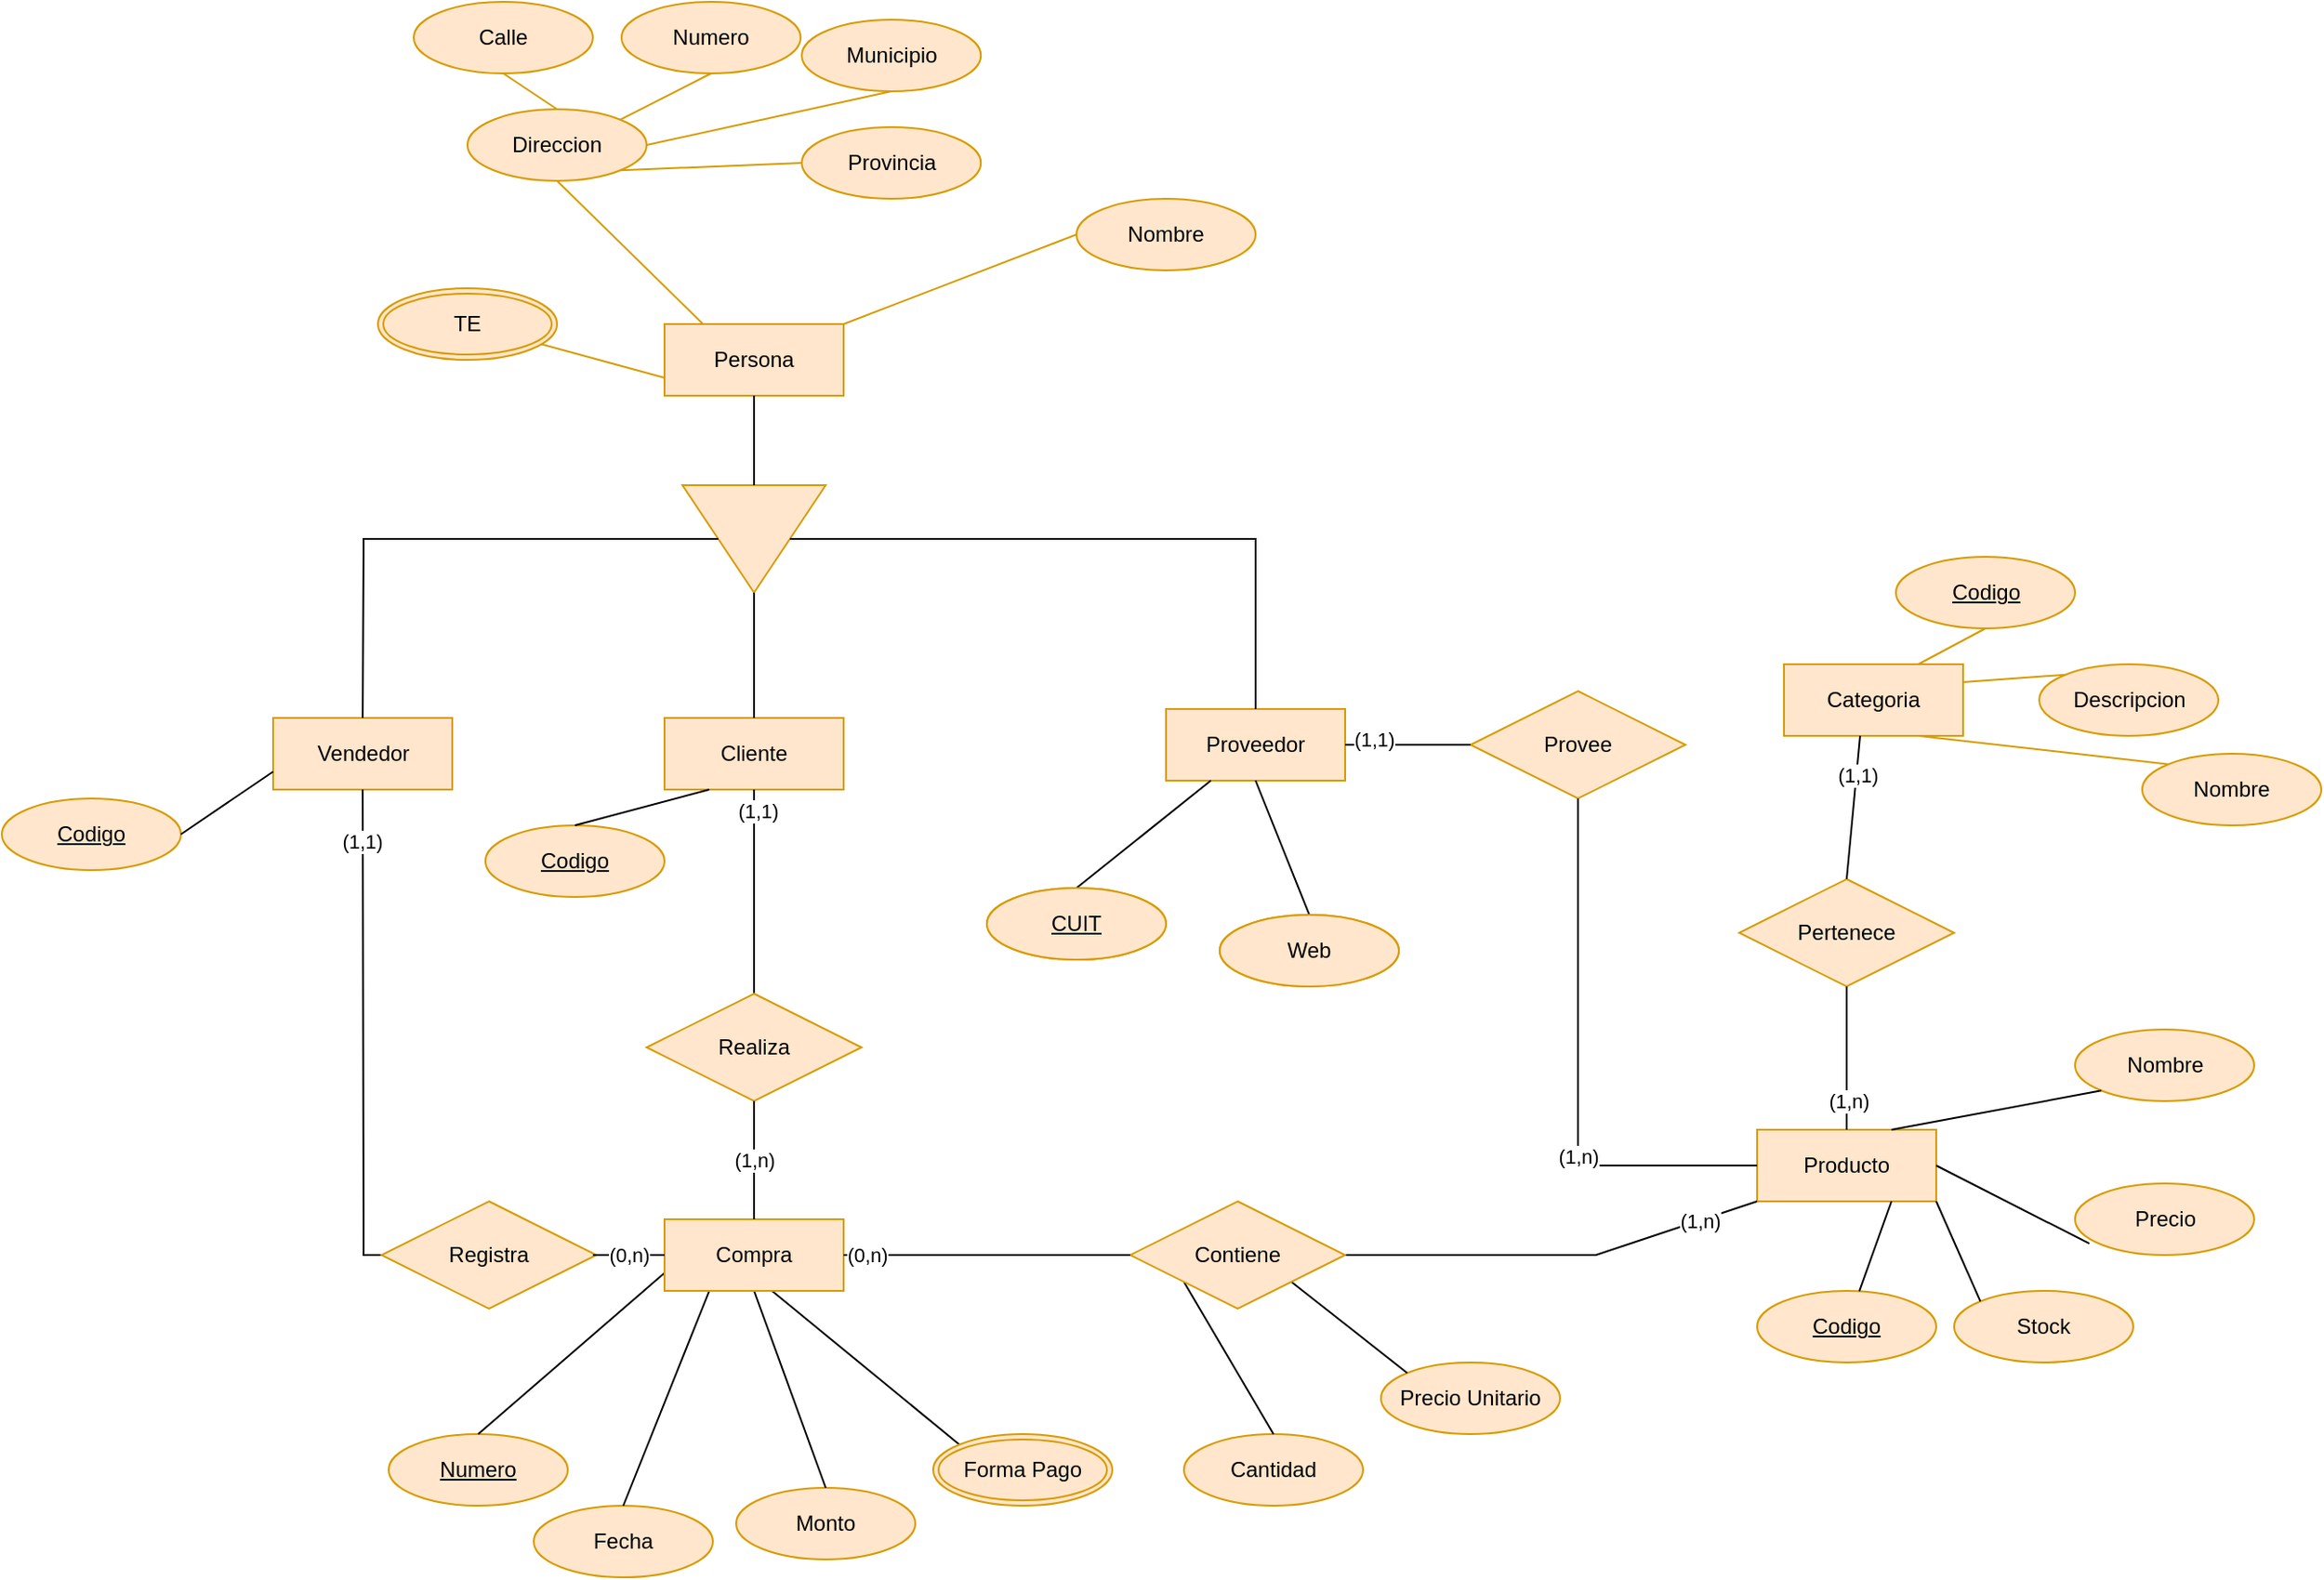 <mxfile version="13.2.4" type="device" pages="4"><diagram id="C5RBs43oDa-KdzZeNtuy" name="DER"><mxGraphModel dx="2489" dy="822" grid="1" gridSize="10" guides="1" tooltips="1" connect="1" arrows="1" fold="1" page="1" pageScale="1" pageWidth="827" pageHeight="1169" math="0" shadow="0"><root><mxCell id="WIyWlLk6GJQsqaUBKTNV-0"/><mxCell id="WIyWlLk6GJQsqaUBKTNV-1" parent="WIyWlLk6GJQsqaUBKTNV-0"/><mxCell id="0tsKCItMcEGMWReCtkla-0" value="Proveedor" style="whiteSpace=wrap;html=1;align=center;fillColor=#ffe6cc;strokeColor=#d79b00;" parent="WIyWlLk6GJQsqaUBKTNV-1" vertex="1"><mxGeometry x="-60" y="455" width="100" height="40" as="geometry"/></mxCell><mxCell id="0tsKCItMcEGMWReCtkla-1" value="CUIT" style="ellipse;whiteSpace=wrap;html=1;align=center;fontStyle=4;fillColor=#ffe6cc;strokeColor=#d79b00;" parent="WIyWlLk6GJQsqaUBKTNV-1" vertex="1"><mxGeometry x="-160" y="555" width="100" height="40" as="geometry"/></mxCell><mxCell id="0tsKCItMcEGMWReCtkla-4" value="" style="endArrow=none;html=1;rounded=0;exitX=0.5;exitY=0;exitDx=0;exitDy=0;entryX=0.25;entryY=1;entryDx=0;entryDy=0;" parent="WIyWlLk6GJQsqaUBKTNV-1" source="0tsKCItMcEGMWReCtkla-1" target="0tsKCItMcEGMWReCtkla-0" edge="1"><mxGeometry relative="1" as="geometry"><mxPoint x="-180" y="605" as="sourcePoint"/><mxPoint x="-20" y="605" as="targetPoint"/></mxGeometry></mxCell><mxCell id="0tsKCItMcEGMWReCtkla-8" value="Nombre" style="ellipse;whiteSpace=wrap;html=1;align=center;fillColor=#ffe6cc;strokeColor=#d79b00;" parent="WIyWlLk6GJQsqaUBKTNV-1" vertex="1"><mxGeometry x="-110" y="170" width="100" height="40" as="geometry"/></mxCell><mxCell id="0tsKCItMcEGMWReCtkla-9" value="" style="endArrow=none;html=1;rounded=0;entryX=0;entryY=0.5;entryDx=0;entryDy=0;exitX=1;exitY=0;exitDx=0;exitDy=0;fillColor=#ffe6cc;strokeColor=#d79b00;" parent="WIyWlLk6GJQsqaUBKTNV-1" source="0tsKCItMcEGMWReCtkla-89" target="0tsKCItMcEGMWReCtkla-8" edge="1"><mxGeometry relative="1" as="geometry"><mxPoint y="595" as="sourcePoint"/><mxPoint x="150" y="685" as="targetPoint"/></mxGeometry></mxCell><mxCell id="0tsKCItMcEGMWReCtkla-10" value="Web" style="ellipse;whiteSpace=wrap;html=1;align=center;fillColor=#ffe6cc;strokeColor=#d79b00;" parent="WIyWlLk6GJQsqaUBKTNV-1" vertex="1"><mxGeometry x="-30" y="570" width="100" height="40" as="geometry"/></mxCell><mxCell id="0tsKCItMcEGMWReCtkla-11" value="" style="endArrow=none;html=1;rounded=0;entryX=0.5;entryY=0;entryDx=0;entryDy=0;exitX=0.5;exitY=1;exitDx=0;exitDy=0;" parent="WIyWlLk6GJQsqaUBKTNV-1" source="0tsKCItMcEGMWReCtkla-0" target="0tsKCItMcEGMWReCtkla-10" edge="1"><mxGeometry relative="1" as="geometry"><mxPoint x="-110" y="625" as="sourcePoint"/><mxPoint x="40" y="715" as="targetPoint"/></mxGeometry></mxCell><mxCell id="0tsKCItMcEGMWReCtkla-22" value="Cliente" style="whiteSpace=wrap;html=1;align=center;fillColor=#ffe6cc;strokeColor=#d79b00;" parent="WIyWlLk6GJQsqaUBKTNV-1" vertex="1"><mxGeometry x="-340" y="460" width="100" height="40" as="geometry"/></mxCell><mxCell id="0tsKCItMcEGMWReCtkla-25" value="Codigo" style="ellipse;whiteSpace=wrap;html=1;align=center;fontStyle=4;fillColor=#ffe6cc;strokeColor=#d79b00;" parent="WIyWlLk6GJQsqaUBKTNV-1" vertex="1"><mxGeometry x="-440" y="520" width="100" height="40" as="geometry"/></mxCell><mxCell id="0tsKCItMcEGMWReCtkla-26" value="" style="endArrow=none;html=1;rounded=0;exitX=0.5;exitY=0;exitDx=0;exitDy=0;entryX=0.25;entryY=1;entryDx=0;entryDy=0;" parent="WIyWlLk6GJQsqaUBKTNV-1" source="0tsKCItMcEGMWReCtkla-25" target="0tsKCItMcEGMWReCtkla-22" edge="1"><mxGeometry relative="1" as="geometry"><mxPoint x="-404.75" y="760" as="sourcePoint"/><mxPoint x="-259.75" y="610" as="targetPoint"/></mxGeometry></mxCell><mxCell id="0tsKCItMcEGMWReCtkla-37" value="TE" style="ellipse;shape=doubleEllipse;margin=3;whiteSpace=wrap;html=1;align=center;fillColor=#ffe6cc;strokeColor=#d79b00;" parent="WIyWlLk6GJQsqaUBKTNV-1" vertex="1"><mxGeometry x="-500" y="220" width="100" height="40" as="geometry"/></mxCell><mxCell id="0tsKCItMcEGMWReCtkla-39" value="" style="endArrow=none;html=1;rounded=0;entryX=0;entryY=0.75;entryDx=0;entryDy=0;fillColor=#ffe6cc;strokeColor=#d79b00;" parent="WIyWlLk6GJQsqaUBKTNV-1" source="0tsKCItMcEGMWReCtkla-37" target="0tsKCItMcEGMWReCtkla-89" edge="1"><mxGeometry relative="1" as="geometry"><mxPoint x="-377.25" y="470" as="sourcePoint"/><mxPoint x="-290" y="500" as="targetPoint"/></mxGeometry></mxCell><mxCell id="0tsKCItMcEGMWReCtkla-41" value="Producto" style="whiteSpace=wrap;html=1;align=center;fillColor=#ffe6cc;strokeColor=#d79b00;" parent="WIyWlLk6GJQsqaUBKTNV-1" vertex="1"><mxGeometry x="270" y="690" width="100" height="40" as="geometry"/></mxCell><mxCell id="0tsKCItMcEGMWReCtkla-42" value="Codigo" style="ellipse;whiteSpace=wrap;html=1;align=center;fontStyle=4;fillColor=#ffe6cc;strokeColor=#d79b00;" parent="WIyWlLk6GJQsqaUBKTNV-1" vertex="1"><mxGeometry x="270" y="780" width="100" height="40" as="geometry"/></mxCell><mxCell id="0tsKCItMcEGMWReCtkla-43" value="" style="endArrow=none;html=1;rounded=0;entryX=0.75;entryY=1;entryDx=0;entryDy=0;" parent="WIyWlLk6GJQsqaUBKTNV-1" source="0tsKCItMcEGMWReCtkla-42" target="0tsKCItMcEGMWReCtkla-41" edge="1"><mxGeometry relative="1" as="geometry"><mxPoint x="320" y="790" as="sourcePoint"/><mxPoint x="550" y="730" as="targetPoint"/></mxGeometry></mxCell><mxCell id="0tsKCItMcEGMWReCtkla-44" value="Nombre" style="ellipse;whiteSpace=wrap;html=1;align=center;fillColor=#ffe6cc;strokeColor=#d79b00;" parent="WIyWlLk6GJQsqaUBKTNV-1" vertex="1"><mxGeometry x="447.5" y="634" width="100" height="40" as="geometry"/></mxCell><mxCell id="0tsKCItMcEGMWReCtkla-45" value="" style="endArrow=none;html=1;rounded=0;entryX=0;entryY=1;entryDx=0;entryDy=0;exitX=0.75;exitY=0;exitDx=0;exitDy=0;" parent="WIyWlLk6GJQsqaUBKTNV-1" source="0tsKCItMcEGMWReCtkla-41" target="0tsKCItMcEGMWReCtkla-44" edge="1"><mxGeometry relative="1" as="geometry"><mxPoint x="571.5" y="650" as="sourcePoint"/><mxPoint x="418.0" y="633.6" as="targetPoint"/></mxGeometry></mxCell><mxCell id="0tsKCItMcEGMWReCtkla-46" value="Precio" style="ellipse;whiteSpace=wrap;html=1;align=center;fillColor=#ffe6cc;strokeColor=#d79b00;" parent="WIyWlLk6GJQsqaUBKTNV-1" vertex="1"><mxGeometry x="447.5" y="720" width="100" height="40" as="geometry"/></mxCell><mxCell id="0tsKCItMcEGMWReCtkla-47" value="" style="endArrow=none;html=1;rounded=0;entryX=0.08;entryY=0.84;entryDx=0;entryDy=0;exitX=1;exitY=0.5;exitDx=0;exitDy=0;entryPerimeter=0;" parent="WIyWlLk6GJQsqaUBKTNV-1" source="0tsKCItMcEGMWReCtkla-41" target="0tsKCItMcEGMWReCtkla-46" edge="1"><mxGeometry relative="1" as="geometry"><mxPoint x="345" y="750" as="sourcePoint"/><mxPoint x="750" y="830" as="targetPoint"/></mxGeometry></mxCell><mxCell id="0tsKCItMcEGMWReCtkla-48" value="Stock" style="ellipse;whiteSpace=wrap;html=1;align=center;fillColor=#ffe6cc;strokeColor=#d79b00;" parent="WIyWlLk6GJQsqaUBKTNV-1" vertex="1"><mxGeometry x="380" y="780" width="100" height="40" as="geometry"/></mxCell><mxCell id="0tsKCItMcEGMWReCtkla-49" value="" style="endArrow=none;html=1;rounded=0;entryX=0;entryY=0;entryDx=0;entryDy=0;exitX=1;exitY=1;exitDx=0;exitDy=0;" parent="WIyWlLk6GJQsqaUBKTNV-1" source="0tsKCItMcEGMWReCtkla-41" target="0tsKCItMcEGMWReCtkla-48" edge="1"><mxGeometry relative="1" as="geometry"><mxPoint x="345" y="810" as="sourcePoint"/><mxPoint x="750" y="890" as="targetPoint"/></mxGeometry></mxCell><mxCell id="0tsKCItMcEGMWReCtkla-50" value="Provee" style="shape=rhombus;perimeter=rhombusPerimeter;whiteSpace=wrap;html=1;align=center;fillColor=#ffe6cc;strokeColor=#d79b00;" parent="WIyWlLk6GJQsqaUBKTNV-1" vertex="1"><mxGeometry x="110" y="445" width="120" height="60" as="geometry"/></mxCell><mxCell id="0tsKCItMcEGMWReCtkla-52" value="" style="endArrow=none;html=1;rounded=0;exitX=0.5;exitY=1;exitDx=0;exitDy=0;entryX=0;entryY=0.5;entryDx=0;entryDy=0;" parent="WIyWlLk6GJQsqaUBKTNV-1" source="0tsKCItMcEGMWReCtkla-50" target="0tsKCItMcEGMWReCtkla-41" edge="1"><mxGeometry relative="1" as="geometry"><mxPoint x="470" y="340" as="sourcePoint"/><mxPoint x="630" y="340" as="targetPoint"/><Array as="points"><mxPoint x="170" y="710"/></Array></mxGeometry></mxCell><mxCell id="0tsKCItMcEGMWReCtkla-53" value="(1,n)" style="edgeLabel;html=1;align=center;verticalAlign=middle;resizable=0;points=[];" parent="0tsKCItMcEGMWReCtkla-52" vertex="1" connectable="0"><mxGeometry x="0.309" relative="1" as="geometry"><mxPoint as="offset"/></mxGeometry></mxCell><mxCell id="0tsKCItMcEGMWReCtkla-55" value="Categoria" style="whiteSpace=wrap;html=1;align=center;fillColor=#ffe6cc;strokeColor=#d79b00;" parent="WIyWlLk6GJQsqaUBKTNV-1" vertex="1"><mxGeometry x="285" y="430" width="100" height="40" as="geometry"/></mxCell><mxCell id="0tsKCItMcEGMWReCtkla-56" value="Codigo" style="ellipse;whiteSpace=wrap;html=1;align=center;fontStyle=4;fillColor=#ffe6cc;strokeColor=#d79b00;" parent="WIyWlLk6GJQsqaUBKTNV-1" vertex="1"><mxGeometry x="347.5" y="370" width="100" height="40" as="geometry"/></mxCell><mxCell id="0tsKCItMcEGMWReCtkla-57" value="" style="endArrow=none;html=1;rounded=0;entryX=0.75;entryY=0;entryDx=0;entryDy=0;exitX=0.5;exitY=1;exitDx=0;exitDy=0;fillColor=#ffe6cc;strokeColor=#d79b00;" parent="WIyWlLk6GJQsqaUBKTNV-1" source="0tsKCItMcEGMWReCtkla-56" target="0tsKCItMcEGMWReCtkla-55" edge="1"><mxGeometry relative="1" as="geometry"><mxPoint x="97.5" y="930" as="sourcePoint"/><mxPoint x="257.5" y="930" as="targetPoint"/></mxGeometry></mxCell><mxCell id="0tsKCItMcEGMWReCtkla-58" value="Nombre" style="ellipse;whiteSpace=wrap;html=1;align=center;fontStyle=0;fillColor=#ffe6cc;strokeColor=#d79b00;" parent="WIyWlLk6GJQsqaUBKTNV-1" vertex="1"><mxGeometry x="485" y="480" width="100" height="40" as="geometry"/></mxCell><mxCell id="0tsKCItMcEGMWReCtkla-59" value="" style="endArrow=none;html=1;rounded=0;exitX=0.75;exitY=1;exitDx=0;exitDy=0;entryX=0;entryY=0;entryDx=0;entryDy=0;fillColor=#ffe6cc;strokeColor=#d79b00;" parent="WIyWlLk6GJQsqaUBKTNV-1" source="0tsKCItMcEGMWReCtkla-55" target="0tsKCItMcEGMWReCtkla-58" edge="1"><mxGeometry relative="1" as="geometry"><mxPoint x="337.5" y="1020" as="sourcePoint"/><mxPoint x="497.5" y="1020" as="targetPoint"/></mxGeometry></mxCell><mxCell id="0tsKCItMcEGMWReCtkla-60" value="Descripcion" style="ellipse;whiteSpace=wrap;html=1;align=center;fontStyle=0;fillColor=#ffe6cc;strokeColor=#d79b00;" parent="WIyWlLk6GJQsqaUBKTNV-1" vertex="1"><mxGeometry x="427.5" y="430" width="100" height="40" as="geometry"/></mxCell><mxCell id="0tsKCItMcEGMWReCtkla-61" value="" style="endArrow=none;html=1;rounded=0;entryX=0;entryY=0;entryDx=0;entryDy=0;exitX=1;exitY=0.25;exitDx=0;exitDy=0;fillColor=#ffe6cc;strokeColor=#d79b00;" parent="WIyWlLk6GJQsqaUBKTNV-1" source="0tsKCItMcEGMWReCtkla-55" target="0tsKCItMcEGMWReCtkla-60" edge="1"><mxGeometry relative="1" as="geometry"><mxPoint x="407.5" y="860" as="sourcePoint"/><mxPoint x="540" y="950" as="targetPoint"/></mxGeometry></mxCell><mxCell id="0tsKCItMcEGMWReCtkla-62" value="Pertenece" style="shape=rhombus;perimeter=rhombusPerimeter;whiteSpace=wrap;html=1;align=center;fillColor=#ffe6cc;strokeColor=#d79b00;" parent="WIyWlLk6GJQsqaUBKTNV-1" vertex="1"><mxGeometry x="260" y="550" width="120" height="60" as="geometry"/></mxCell><mxCell id="0tsKCItMcEGMWReCtkla-63" value="" style="endArrow=none;html=1;rounded=0;entryX=0.5;entryY=0;entryDx=0;entryDy=0;exitX=0.5;exitY=1;exitDx=0;exitDy=0;" parent="WIyWlLk6GJQsqaUBKTNV-1" source="0tsKCItMcEGMWReCtkla-62" target="0tsKCItMcEGMWReCtkla-41" edge="1"><mxGeometry relative="1" as="geometry"><mxPoint x="320" y="620" as="sourcePoint"/><mxPoint x="250" y="830" as="targetPoint"/></mxGeometry></mxCell><mxCell id="0tsKCItMcEGMWReCtkla-66" value="(1,n)" style="edgeLabel;html=1;align=center;verticalAlign=middle;resizable=0;points=[];" parent="0tsKCItMcEGMWReCtkla-63" vertex="1" connectable="0"><mxGeometry x="0.584" y="1" relative="1" as="geometry"><mxPoint as="offset"/></mxGeometry></mxCell><mxCell id="0tsKCItMcEGMWReCtkla-64" value="" style="endArrow=none;html=1;rounded=0;entryX=0.5;entryY=0;entryDx=0;entryDy=0;" parent="WIyWlLk6GJQsqaUBKTNV-1" target="0tsKCItMcEGMWReCtkla-62" edge="1"><mxGeometry relative="1" as="geometry"><mxPoint x="327.5" y="470" as="sourcePoint"/><mxPoint x="298.5" y="560" as="targetPoint"/></mxGeometry></mxCell><mxCell id="0tsKCItMcEGMWReCtkla-65" value="(1,1)" style="edgeLabel;html=1;align=center;verticalAlign=middle;resizable=0;points=[];" parent="0tsKCItMcEGMWReCtkla-64" vertex="1" connectable="0"><mxGeometry x="-0.456" relative="1" as="geometry"><mxPoint as="offset"/></mxGeometry></mxCell><mxCell id="0tsKCItMcEGMWReCtkla-67" value="Vendedor" style="whiteSpace=wrap;html=1;align=center;fillColor=#ffe6cc;strokeColor=#d79b00;" parent="WIyWlLk6GJQsqaUBKTNV-1" vertex="1"><mxGeometry x="-558.5" y="460" width="100" height="40" as="geometry"/></mxCell><mxCell id="0tsKCItMcEGMWReCtkla-70" value="Codigo" style="ellipse;whiteSpace=wrap;html=1;align=center;fontStyle=4;fillColor=#ffe6cc;strokeColor=#d79b00;" parent="WIyWlLk6GJQsqaUBKTNV-1" vertex="1"><mxGeometry x="-710" y="505" width="100" height="40" as="geometry"/></mxCell><mxCell id="0tsKCItMcEGMWReCtkla-71" value="" style="endArrow=none;html=1;rounded=0;exitX=1;exitY=0.5;exitDx=0;exitDy=0;entryX=0;entryY=0.75;entryDx=0;entryDy=0;" parent="WIyWlLk6GJQsqaUBKTNV-1" source="0tsKCItMcEGMWReCtkla-70" target="0tsKCItMcEGMWReCtkla-67" edge="1"><mxGeometry relative="1" as="geometry"><mxPoint x="-680" y="700" as="sourcePoint"/><mxPoint x="-535" y="550" as="targetPoint"/></mxGeometry></mxCell><mxCell id="0tsKCItMcEGMWReCtkla-72" value="Direccion" style="ellipse;whiteSpace=wrap;html=1;align=center;fillColor=#ffe6cc;strokeColor=#d79b00;" parent="WIyWlLk6GJQsqaUBKTNV-1" vertex="1"><mxGeometry x="-450" y="120" width="100" height="40" as="geometry"/></mxCell><mxCell id="0tsKCItMcEGMWReCtkla-73" value="" style="endArrow=none;html=1;rounded=0;entryX=0.5;entryY=1;entryDx=0;entryDy=0;exitX=0.5;exitY=0;exitDx=0;exitDy=0;fillColor=#ffe6cc;strokeColor=#d79b00;" parent="WIyWlLk6GJQsqaUBKTNV-1" target="0tsKCItMcEGMWReCtkla-72" edge="1"><mxGeometry relative="1" as="geometry"><mxPoint x="-318.5" y="240" as="sourcePoint"/><mxPoint x="-142.5" y="350" as="targetPoint"/></mxGeometry></mxCell><mxCell id="0tsKCItMcEGMWReCtkla-74" value="Calle" style="ellipse;whiteSpace=wrap;html=1;align=center;fillColor=#ffe6cc;strokeColor=#d79b00;" parent="WIyWlLk6GJQsqaUBKTNV-1" vertex="1"><mxGeometry x="-480" y="60" width="100" height="40" as="geometry"/></mxCell><mxCell id="0tsKCItMcEGMWReCtkla-75" value="Numero" style="ellipse;whiteSpace=wrap;html=1;align=center;fillColor=#ffe6cc;strokeColor=#d79b00;" parent="WIyWlLk6GJQsqaUBKTNV-1" vertex="1"><mxGeometry x="-364" y="60" width="100" height="40" as="geometry"/></mxCell><mxCell id="0tsKCItMcEGMWReCtkla-76" value="" style="endArrow=none;html=1;rounded=0;exitX=0.5;exitY=1;exitDx=0;exitDy=0;entryX=0.5;entryY=0;entryDx=0;entryDy=0;fillColor=#ffe6cc;strokeColor=#d79b00;" parent="WIyWlLk6GJQsqaUBKTNV-1" source="0tsKCItMcEGMWReCtkla-74" target="0tsKCItMcEGMWReCtkla-72" edge="1"><mxGeometry relative="1" as="geometry"><mxPoint x="-420" y="310" as="sourcePoint"/><mxPoint x="-260" y="310" as="targetPoint"/></mxGeometry></mxCell><mxCell id="0tsKCItMcEGMWReCtkla-77" value="" style="endArrow=none;html=1;rounded=0;entryX=0.5;entryY=1;entryDx=0;entryDy=0;exitX=1;exitY=0;exitDx=0;exitDy=0;fillColor=#ffe6cc;strokeColor=#d79b00;" parent="WIyWlLk6GJQsqaUBKTNV-1" source="0tsKCItMcEGMWReCtkla-72" target="0tsKCItMcEGMWReCtkla-75" edge="1"><mxGeometry relative="1" as="geometry"><mxPoint x="-350" y="240" as="sourcePoint"/><mxPoint x="-190" y="240" as="targetPoint"/></mxGeometry></mxCell><mxCell id="0tsKCItMcEGMWReCtkla-78" value="Municipio" style="ellipse;whiteSpace=wrap;html=1;align=center;fillColor=#ffe6cc;strokeColor=#d79b00;" parent="WIyWlLk6GJQsqaUBKTNV-1" vertex="1"><mxGeometry x="-263.36" y="70" width="100" height="40" as="geometry"/></mxCell><mxCell id="0tsKCItMcEGMWReCtkla-79" value="" style="endArrow=none;html=1;rounded=0;entryX=0.5;entryY=1;entryDx=0;entryDy=0;exitX=1;exitY=0.5;exitDx=0;exitDy=0;fillColor=#ffe6cc;strokeColor=#d79b00;" parent="WIyWlLk6GJQsqaUBKTNV-1" source="0tsKCItMcEGMWReCtkla-72" target="0tsKCItMcEGMWReCtkla-78" edge="1"><mxGeometry relative="1" as="geometry"><mxPoint x="-264.005" y="135.858" as="sourcePoint"/><mxPoint x="-89.36" y="250" as="targetPoint"/></mxGeometry></mxCell><mxCell id="0tsKCItMcEGMWReCtkla-80" value="" style="endArrow=none;html=1;rounded=0;entryX=0;entryY=0.5;entryDx=0;entryDy=0;exitX=1;exitY=1;exitDx=0;exitDy=0;fillColor=#ffe6cc;strokeColor=#d79b00;" parent="WIyWlLk6GJQsqaUBKTNV-1" source="0tsKCItMcEGMWReCtkla-72" target="0tsKCItMcEGMWReCtkla-81" edge="1"><mxGeometry relative="1" as="geometry"><mxPoint x="-364" y="180" as="sourcePoint"/><mxPoint x="-227.36" y="150" as="targetPoint"/></mxGeometry></mxCell><mxCell id="0tsKCItMcEGMWReCtkla-81" value="Provincia" style="ellipse;whiteSpace=wrap;html=1;align=center;fillColor=#ffe6cc;strokeColor=#d79b00;" parent="WIyWlLk6GJQsqaUBKTNV-1" vertex="1"><mxGeometry x="-263.36" y="130" width="100" height="40" as="geometry"/></mxCell><mxCell id="0tsKCItMcEGMWReCtkla-89" value="Persona" style="whiteSpace=wrap;html=1;align=center;fillColor=#ffe6cc;strokeColor=#d79b00;" parent="WIyWlLk6GJQsqaUBKTNV-1" vertex="1"><mxGeometry x="-340" y="240" width="100" height="40" as="geometry"/></mxCell><mxCell id="0tsKCItMcEGMWReCtkla-90" value="" style="triangle;whiteSpace=wrap;html=1;rotation=90;fillColor=#ffe6cc;strokeColor=#d79b00;" parent="WIyWlLk6GJQsqaUBKTNV-1" vertex="1"><mxGeometry x="-320" y="320" width="60" height="80" as="geometry"/></mxCell><mxCell id="0tsKCItMcEGMWReCtkla-91" value="" style="endArrow=none;html=1;rounded=0;exitX=0.5;exitY=0;exitDx=0;exitDy=0;entryX=0.5;entryY=1;entryDx=0;entryDy=0;" parent="WIyWlLk6GJQsqaUBKTNV-1" source="0tsKCItMcEGMWReCtkla-67" target="0tsKCItMcEGMWReCtkla-90" edge="1"><mxGeometry relative="1" as="geometry"><mxPoint x="-510" y="430" as="sourcePoint"/><mxPoint x="-350" y="430" as="targetPoint"/><Array as="points"><mxPoint x="-508" y="360"/></Array></mxGeometry></mxCell><mxCell id="0tsKCItMcEGMWReCtkla-92" value="" style="endArrow=none;html=1;rounded=0;exitX=1;exitY=0.5;exitDx=0;exitDy=0;entryX=0.5;entryY=0;entryDx=0;entryDy=0;" parent="WIyWlLk6GJQsqaUBKTNV-1" source="0tsKCItMcEGMWReCtkla-90" target="0tsKCItMcEGMWReCtkla-22" edge="1"><mxGeometry relative="1" as="geometry"><mxPoint x="-130" y="460" as="sourcePoint"/><mxPoint x="30" y="460" as="targetPoint"/></mxGeometry></mxCell><mxCell id="0tsKCItMcEGMWReCtkla-95" value="" style="endArrow=none;html=1;rounded=0;entryX=0.5;entryY=0;entryDx=0;entryDy=0;" parent="WIyWlLk6GJQsqaUBKTNV-1" source="0tsKCItMcEGMWReCtkla-90" target="0tsKCItMcEGMWReCtkla-0" edge="1"><mxGeometry relative="1" as="geometry"><mxPoint x="-200" y="360" as="sourcePoint"/><mxPoint x="-40" y="360" as="targetPoint"/><Array as="points"><mxPoint x="-10" y="360"/></Array></mxGeometry></mxCell><mxCell id="0tsKCItMcEGMWReCtkla-96" value="" style="endArrow=none;html=1;rounded=0;exitX=0.5;exitY=1;exitDx=0;exitDy=0;entryX=0;entryY=0.5;entryDx=0;entryDy=0;" parent="WIyWlLk6GJQsqaUBKTNV-1" source="0tsKCItMcEGMWReCtkla-89" target="0tsKCItMcEGMWReCtkla-90" edge="1"><mxGeometry relative="1" as="geometry"><mxPoint x="-150" y="290" as="sourcePoint"/><mxPoint x="10" y="290" as="targetPoint"/></mxGeometry></mxCell><mxCell id="0tsKCItMcEGMWReCtkla-97" value="" style="endArrow=none;html=1;rounded=0;exitX=1;exitY=0.5;exitDx=0;exitDy=0;entryX=0;entryY=0.5;entryDx=0;entryDy=0;" parent="WIyWlLk6GJQsqaUBKTNV-1" source="0tsKCItMcEGMWReCtkla-0" target="0tsKCItMcEGMWReCtkla-50" edge="1"><mxGeometry relative="1" as="geometry"><mxPoint x="320" y="570" as="sourcePoint"/><mxPoint x="480" y="570" as="targetPoint"/></mxGeometry></mxCell><mxCell id="0tsKCItMcEGMWReCtkla-98" value="(1,1)" style="edgeLabel;html=1;align=center;verticalAlign=middle;resizable=0;points=[];" parent="0tsKCItMcEGMWReCtkla-97" vertex="1" connectable="0"><mxGeometry x="-0.545" y="3" relative="1" as="geometry"><mxPoint as="offset"/></mxGeometry></mxCell><mxCell id="0tsKCItMcEGMWReCtkla-105" value="" style="endArrow=none;html=1;rounded=0;exitX=0.5;exitY=1;exitDx=0;exitDy=0;entryX=0;entryY=0.5;entryDx=0;entryDy=0;" parent="WIyWlLk6GJQsqaUBKTNV-1" source="0tsKCItMcEGMWReCtkla-67" target="0tsKCItMcEGMWReCtkla-130" edge="1"><mxGeometry relative="1" as="geometry"><mxPoint x="-660" y="710" as="sourcePoint"/><mxPoint x="-570" y="770" as="targetPoint"/><Array as="points"><mxPoint x="-508" y="760"/></Array></mxGeometry></mxCell><mxCell id="0tsKCItMcEGMWReCtkla-137" value="(1,1)" style="edgeLabel;html=1;align=center;verticalAlign=middle;resizable=0;points=[];" parent="0tsKCItMcEGMWReCtkla-105" vertex="1" connectable="0"><mxGeometry x="-0.787" y="-1" relative="1" as="geometry"><mxPoint as="offset"/></mxGeometry></mxCell><mxCell id="0tsKCItMcEGMWReCtkla-106" value="" style="endArrow=none;html=1;rounded=0;exitX=0.5;exitY=1;exitDx=0;exitDy=0;entryX=0.5;entryY=0;entryDx=0;entryDy=0;" parent="WIyWlLk6GJQsqaUBKTNV-1" source="0tsKCItMcEGMWReCtkla-22" target="0tsKCItMcEGMWReCtkla-132" edge="1"><mxGeometry relative="1" as="geometry"><mxPoint x="-350" y="700" as="sourcePoint"/><mxPoint x="-290" y="620" as="targetPoint"/></mxGeometry></mxCell><mxCell id="0tsKCItMcEGMWReCtkla-138" value="(1,1)" style="edgeLabel;html=1;align=center;verticalAlign=middle;resizable=0;points=[];" parent="0tsKCItMcEGMWReCtkla-106" vertex="1" connectable="0"><mxGeometry x="-0.797" y="2" relative="1" as="geometry"><mxPoint as="offset"/></mxGeometry></mxCell><mxCell id="0tsKCItMcEGMWReCtkla-107" value="" style="endArrow=none;html=1;rounded=0;entryX=0;entryY=1;entryDx=0;entryDy=0;exitX=1;exitY=0.5;exitDx=0;exitDy=0;" parent="WIyWlLk6GJQsqaUBKTNV-1" source="0tsKCItMcEGMWReCtkla-135" target="0tsKCItMcEGMWReCtkla-41" edge="1"><mxGeometry relative="1" as="geometry"><mxPoint x="90" y="740" as="sourcePoint"/><mxPoint x="-10" y="780" as="targetPoint"/><Array as="points"><mxPoint x="180" y="760"/></Array></mxGeometry></mxCell><mxCell id="0tsKCItMcEGMWReCtkla-139" value="(1,n)" style="edgeLabel;html=1;align=center;verticalAlign=middle;resizable=0;points=[];" parent="0tsKCItMcEGMWReCtkla-107" vertex="1" connectable="0"><mxGeometry x="0.708" relative="1" as="geometry"><mxPoint as="offset"/></mxGeometry></mxCell><mxCell id="0tsKCItMcEGMWReCtkla-108" value="Numero" style="ellipse;whiteSpace=wrap;html=1;align=center;fontStyle=4;fillColor=#ffe6cc;strokeColor=#d79b00;" parent="WIyWlLk6GJQsqaUBKTNV-1" vertex="1"><mxGeometry x="-494" y="860" width="100" height="40" as="geometry"/></mxCell><mxCell id="0tsKCItMcEGMWReCtkla-109" value="" style="endArrow=none;html=1;rounded=0;entryX=0;entryY=0.75;entryDx=0;entryDy=0;exitX=0.5;exitY=0;exitDx=0;exitDy=0;" parent="WIyWlLk6GJQsqaUBKTNV-1" source="0tsKCItMcEGMWReCtkla-108" target="0tsKCItMcEGMWReCtkla-127" edge="1"><mxGeometry relative="1" as="geometry"><mxPoint x="-414" y="968.48" as="sourcePoint"/><mxPoint x="-344" y="823.48" as="targetPoint"/></mxGeometry></mxCell><mxCell id="0tsKCItMcEGMWReCtkla-113" value="Fecha" style="ellipse;whiteSpace=wrap;html=1;align=center;fillColor=#ffe6cc;strokeColor=#d79b00;" parent="WIyWlLk6GJQsqaUBKTNV-1" vertex="1"><mxGeometry x="-413" y="900" width="100" height="40" as="geometry"/></mxCell><mxCell id="0tsKCItMcEGMWReCtkla-114" value="" style="endArrow=none;html=1;rounded=0;exitX=0.25;exitY=1;exitDx=0;exitDy=0;entryX=0.5;entryY=0;entryDx=0;entryDy=0;" parent="WIyWlLk6GJQsqaUBKTNV-1" source="0tsKCItMcEGMWReCtkla-127" target="0tsKCItMcEGMWReCtkla-113" edge="1"><mxGeometry relative="1" as="geometry"><mxPoint x="-326.12" y="835.9" as="sourcePoint"/><mxPoint x="-262" y="898.48" as="targetPoint"/></mxGeometry></mxCell><mxCell id="0tsKCItMcEGMWReCtkla-115" value="Monto" style="ellipse;whiteSpace=wrap;html=1;align=center;fillColor=#ffe6cc;strokeColor=#d79b00;" parent="WIyWlLk6GJQsqaUBKTNV-1" vertex="1"><mxGeometry x="-300" y="890" width="100" height="40" as="geometry"/></mxCell><mxCell id="0tsKCItMcEGMWReCtkla-116" value="" style="endArrow=none;html=1;rounded=0;exitX=0.5;exitY=1;exitDx=0;exitDy=0;entryX=0.5;entryY=0;entryDx=0;entryDy=0;" parent="WIyWlLk6GJQsqaUBKTNV-1" source="0tsKCItMcEGMWReCtkla-127" target="0tsKCItMcEGMWReCtkla-115" edge="1"><mxGeometry relative="1" as="geometry"><mxPoint x="-284" y="823.48" as="sourcePoint"/><mxPoint x="-114" y="838.48" as="targetPoint"/></mxGeometry></mxCell><mxCell id="0tsKCItMcEGMWReCtkla-118" value="" style="endArrow=none;html=1;rounded=0;entryX=0;entryY=0;entryDx=0;entryDy=0;exitX=0.6;exitY=1;exitDx=0;exitDy=0;exitPerimeter=0;" parent="WIyWlLk6GJQsqaUBKTNV-1" source="0tsKCItMcEGMWReCtkla-127" target="0tsKCItMcEGMWReCtkla-119" edge="1"><mxGeometry relative="1" as="geometry"><mxPoint x="-267" y="790" as="sourcePoint"/><mxPoint x="-64" y="868.48" as="targetPoint"/></mxGeometry></mxCell><mxCell id="0tsKCItMcEGMWReCtkla-119" value="Forma Pago" style="ellipse;shape=doubleEllipse;margin=3;whiteSpace=wrap;html=1;align=center;fillColor=#ffe6cc;strokeColor=#d79b00;" parent="WIyWlLk6GJQsqaUBKTNV-1" vertex="1"><mxGeometry x="-190" y="860" width="100" height="40" as="geometry"/></mxCell><mxCell id="0tsKCItMcEGMWReCtkla-120" value="Cantidad" style="ellipse;whiteSpace=wrap;html=1;align=center;fillColor=#ffe6cc;strokeColor=#d79b00;" parent="WIyWlLk6GJQsqaUBKTNV-1" vertex="1"><mxGeometry x="-50" y="860" width="100" height="40" as="geometry"/></mxCell><mxCell id="0tsKCItMcEGMWReCtkla-122" value="Precio Unitario" style="ellipse;whiteSpace=wrap;html=1;align=center;fillColor=#ffe6cc;strokeColor=#d79b00;" parent="WIyWlLk6GJQsqaUBKTNV-1" vertex="1"><mxGeometry x="60" y="820" width="100" height="40" as="geometry"/></mxCell><mxCell id="0tsKCItMcEGMWReCtkla-124" value="" style="endArrow=none;html=1;rounded=0;entryX=0.5;entryY=0;entryDx=0;entryDy=0;exitX=0;exitY=1;exitDx=0;exitDy=0;" parent="WIyWlLk6GJQsqaUBKTNV-1" source="0tsKCItMcEGMWReCtkla-135" target="0tsKCItMcEGMWReCtkla-120" edge="1"><mxGeometry relative="1" as="geometry"><mxPoint x="-160" y="860" as="sourcePoint"/><mxPoint x="-90" y="800" as="targetPoint"/></mxGeometry></mxCell><mxCell id="0tsKCItMcEGMWReCtkla-125" value="" style="endArrow=none;html=1;rounded=0;entryX=0;entryY=0;entryDx=0;entryDy=0;exitX=1;exitY=1;exitDx=0;exitDy=0;" parent="WIyWlLk6GJQsqaUBKTNV-1" source="0tsKCItMcEGMWReCtkla-135" target="0tsKCItMcEGMWReCtkla-122" edge="1"><mxGeometry relative="1" as="geometry"><mxPoint x="20" y="820" as="sourcePoint"/><mxPoint x="-10" y="780" as="targetPoint"/></mxGeometry></mxCell><mxCell id="0tsKCItMcEGMWReCtkla-127" value="Compra" style="whiteSpace=wrap;html=1;align=center;fillColor=#ffe6cc;strokeColor=#d79b00;" parent="WIyWlLk6GJQsqaUBKTNV-1" vertex="1"><mxGeometry x="-340" y="740" width="100" height="40" as="geometry"/></mxCell><mxCell id="0tsKCItMcEGMWReCtkla-130" value="Registra" style="shape=rhombus;perimeter=rhombusPerimeter;whiteSpace=wrap;html=1;align=center;fillColor=#ffe6cc;strokeColor=#d79b00;" parent="WIyWlLk6GJQsqaUBKTNV-1" vertex="1"><mxGeometry x="-498" y="730" width="120" height="60" as="geometry"/></mxCell><mxCell id="0tsKCItMcEGMWReCtkla-131" value="(0,n)" style="endArrow=none;html=1;rounded=0;entryX=0;entryY=0.5;entryDx=0;entryDy=0;" parent="WIyWlLk6GJQsqaUBKTNV-1" target="0tsKCItMcEGMWReCtkla-127" edge="1"><mxGeometry relative="1" as="geometry"><mxPoint x="-380" y="760" as="sourcePoint"/><mxPoint x="-220" y="760" as="targetPoint"/><Array as="points"><mxPoint x="-350" y="760"/></Array></mxGeometry></mxCell><mxCell id="0tsKCItMcEGMWReCtkla-132" value="Realiza" style="shape=rhombus;perimeter=rhombusPerimeter;whiteSpace=wrap;html=1;align=center;fillColor=#ffe6cc;strokeColor=#d79b00;" parent="WIyWlLk6GJQsqaUBKTNV-1" vertex="1"><mxGeometry x="-350" y="614" width="120" height="60" as="geometry"/></mxCell><mxCell id="0tsKCItMcEGMWReCtkla-134" value="(1,n)" style="endArrow=none;html=1;rounded=0;exitX=0.5;exitY=1;exitDx=0;exitDy=0;entryX=0.5;entryY=0;entryDx=0;entryDy=0;" parent="WIyWlLk6GJQsqaUBKTNV-1" source="0tsKCItMcEGMWReCtkla-132" target="0tsKCItMcEGMWReCtkla-127" edge="1"><mxGeometry relative="1" as="geometry"><mxPoint x="-230" y="710" as="sourcePoint"/><mxPoint x="-70" y="710" as="targetPoint"/></mxGeometry></mxCell><mxCell id="0tsKCItMcEGMWReCtkla-135" value="Contiene" style="shape=rhombus;perimeter=rhombusPerimeter;whiteSpace=wrap;html=1;align=center;fillColor=#ffe6cc;strokeColor=#d79b00;" parent="WIyWlLk6GJQsqaUBKTNV-1" vertex="1"><mxGeometry x="-80" y="730" width="120" height="60" as="geometry"/></mxCell><mxCell id="0tsKCItMcEGMWReCtkla-136" value="" style="endArrow=none;html=1;rounded=0;exitX=1;exitY=0.5;exitDx=0;exitDy=0;" parent="WIyWlLk6GJQsqaUBKTNV-1" source="0tsKCItMcEGMWReCtkla-127" edge="1"><mxGeometry relative="1" as="geometry"><mxPoint x="-230" y="760" as="sourcePoint"/><mxPoint x="-80" y="760" as="targetPoint"/></mxGeometry></mxCell><mxCell id="0tsKCItMcEGMWReCtkla-140" value="(0,n)" style="edgeLabel;html=1;align=center;verticalAlign=middle;resizable=0;points=[];" parent="0tsKCItMcEGMWReCtkla-136" vertex="1" connectable="0"><mxGeometry x="-0.843" relative="1" as="geometry"><mxPoint as="offset"/></mxGeometry></mxCell><mxCell id="PnU7abC8G3yMDed8sisr-0" style="edgeStyle=orthogonalEdgeStyle;rounded=0;orthogonalLoop=1;jettySize=auto;html=1;exitX=0.5;exitY=1;exitDx=0;exitDy=0;fillColor=#ffe6cc;strokeColor=#d79b00;" parent="WIyWlLk6GJQsqaUBKTNV-1" source="0tsKCItMcEGMWReCtkla-89" target="0tsKCItMcEGMWReCtkla-89" edge="1"><mxGeometry relative="1" as="geometry"/></mxCell><mxCell id="I8cOjUvzWqVc8HArp9eK-0" value="Web" style="ellipse;whiteSpace=wrap;html=1;align=center;fillColor=#ffe6cc;strokeColor=#d79b00;" parent="WIyWlLk6GJQsqaUBKTNV-1" vertex="1"><mxGeometry x="-30" y="570" width="100" height="40" as="geometry"/></mxCell><mxCell id="I8cOjUvzWqVc8HArp9eK-1" value="CUIT" style="ellipse;whiteSpace=wrap;html=1;align=center;fontStyle=4;fillColor=#ffe6cc;strokeColor=#d79b00;" parent="WIyWlLk6GJQsqaUBKTNV-1" vertex="1"><mxGeometry x="-160" y="555" width="100" height="40" as="geometry"/></mxCell></root></mxGraphModel></diagram><diagram id="8NGW3EZ6JPRKNLf0NeGQ" name="Tablas"><mxGraphModel dx="2512" dy="822" grid="1" gridSize="10" guides="1" tooltips="1" connect="1" arrows="1" fold="1" page="1" pageScale="1" pageWidth="850" pageHeight="1100" math="0" shadow="0"><root><mxCell id="rPwqy9OOaZNyBhqS-iPO-0"/><mxCell id="rPwqy9OOaZNyBhqS-iPO-1" parent="rPwqy9OOaZNyBhqS-iPO-0"/><mxCell id="mgfWv5uMa142bHyId0DD-3" style="edgeStyle=orthogonalEdgeStyle;rounded=0;orthogonalLoop=1;jettySize=auto;html=1;" parent="rPwqy9OOaZNyBhqS-iPO-1" source="525WuWSs1VLKFrEYbzC3-4" target="Xk4VB2QKw02iQJq2rmTm-1" edge="1"><mxGeometry relative="1" as="geometry"/></mxCell><mxCell id="oUYE-Su3In1yTT78fQTS-0" value="Vendedores" style="shape=table;startSize=30;container=1;collapsible=1;childLayout=tableLayout;fixedRows=1;rowLines=0;fontStyle=1;align=center;resizeLast=1;" parent="rPwqy9OOaZNyBhqS-iPO-1" vertex="1"><mxGeometry x="110" y="330" width="180" height="220" as="geometry"/></mxCell><mxCell id="oUYE-Su3In1yTT78fQTS-1" value="" style="shape=partialRectangle;collapsible=0;dropTarget=0;pointerEvents=0;fillColor=none;top=0;left=0;bottom=1;right=0;points=[[0,0.5],[1,0.5]];portConstraint=eastwest;" parent="oUYE-Su3In1yTT78fQTS-0" vertex="1"><mxGeometry y="30" width="180" height="30" as="geometry"/></mxCell><mxCell id="oUYE-Su3In1yTT78fQTS-2" value="PK" style="shape=partialRectangle;connectable=0;fillColor=none;top=0;left=0;bottom=0;right=0;fontStyle=1;overflow=hidden;" parent="oUYE-Su3In1yTT78fQTS-1" vertex="1"><mxGeometry width="30" height="30" as="geometry"/></mxCell><mxCell id="oUYE-Su3In1yTT78fQTS-3" value="CodigoVendedor" style="shape=partialRectangle;connectable=0;fillColor=none;top=0;left=0;bottom=0;right=0;align=left;spacingLeft=6;fontStyle=5;overflow=hidden;" parent="oUYE-Su3In1yTT78fQTS-1" vertex="1"><mxGeometry x="30" width="150" height="30" as="geometry"/></mxCell><mxCell id="oUYE-Su3In1yTT78fQTS-4" value="" style="shape=partialRectangle;collapsible=0;dropTarget=0;pointerEvents=0;fillColor=none;top=0;left=0;bottom=0;right=0;points=[[0,0.5],[1,0.5]];portConstraint=eastwest;" parent="oUYE-Su3In1yTT78fQTS-0" vertex="1"><mxGeometry y="60" width="180" height="30" as="geometry"/></mxCell><mxCell id="oUYE-Su3In1yTT78fQTS-5" value="" style="shape=partialRectangle;connectable=0;fillColor=none;top=0;left=0;bottom=0;right=0;editable=1;overflow=hidden;" parent="oUYE-Su3In1yTT78fQTS-4" vertex="1"><mxGeometry width="30" height="30" as="geometry"/></mxCell><mxCell id="oUYE-Su3In1yTT78fQTS-6" value="Nombre" style="shape=partialRectangle;connectable=0;fillColor=none;top=0;left=0;bottom=0;right=0;align=left;spacingLeft=6;overflow=hidden;" parent="oUYE-Su3In1yTT78fQTS-4" vertex="1"><mxGeometry x="30" width="150" height="30" as="geometry"/></mxCell><mxCell id="oUYE-Su3In1yTT78fQTS-7" value="" style="shape=partialRectangle;collapsible=0;dropTarget=0;pointerEvents=0;fillColor=none;top=0;left=0;bottom=0;right=0;points=[[0,0.5],[1,0.5]];portConstraint=eastwest;" parent="oUYE-Su3In1yTT78fQTS-0" vertex="1"><mxGeometry y="90" width="180" height="30" as="geometry"/></mxCell><mxCell id="oUYE-Su3In1yTT78fQTS-8" value="" style="shape=partialRectangle;connectable=0;fillColor=none;top=0;left=0;bottom=0;right=0;editable=1;overflow=hidden;" parent="oUYE-Su3In1yTT78fQTS-7" vertex="1"><mxGeometry width="30" height="30" as="geometry"/></mxCell><mxCell id="oUYE-Su3In1yTT78fQTS-9" value="Calle" style="shape=partialRectangle;connectable=0;fillColor=none;top=0;left=0;bottom=0;right=0;align=left;spacingLeft=6;overflow=hidden;" parent="oUYE-Su3In1yTT78fQTS-7" vertex="1"><mxGeometry x="30" width="150" height="30" as="geometry"/></mxCell><mxCell id="oUYE-Su3In1yTT78fQTS-10" value="" style="shape=partialRectangle;collapsible=0;dropTarget=0;pointerEvents=0;fillColor=none;top=0;left=0;bottom=0;right=0;points=[[0,0.5],[1,0.5]];portConstraint=eastwest;" parent="oUYE-Su3In1yTT78fQTS-0" vertex="1"><mxGeometry y="120" width="180" height="30" as="geometry"/></mxCell><mxCell id="oUYE-Su3In1yTT78fQTS-11" value="" style="shape=partialRectangle;connectable=0;fillColor=none;top=0;left=0;bottom=0;right=0;editable=1;overflow=hidden;" parent="oUYE-Su3In1yTT78fQTS-10" vertex="1"><mxGeometry width="30" height="30" as="geometry"/></mxCell><mxCell id="oUYE-Su3In1yTT78fQTS-12" value="Numero" style="shape=partialRectangle;connectable=0;fillColor=none;top=0;left=0;bottom=0;right=0;align=left;spacingLeft=6;overflow=hidden;" parent="oUYE-Su3In1yTT78fQTS-10" vertex="1"><mxGeometry x="30" width="150" height="30" as="geometry"/></mxCell><mxCell id="Q4Ct18oIlBdofNvSmcY4-0" value="" style="shape=partialRectangle;collapsible=0;dropTarget=0;pointerEvents=0;fillColor=none;top=0;left=0;bottom=0;right=0;points=[[0,0.5],[1,0.5]];portConstraint=eastwest;" parent="oUYE-Su3In1yTT78fQTS-0" vertex="1"><mxGeometry y="150" width="180" height="30" as="geometry"/></mxCell><mxCell id="Q4Ct18oIlBdofNvSmcY4-1" value="" style="shape=partialRectangle;connectable=0;fillColor=none;top=0;left=0;bottom=0;right=0;editable=1;overflow=hidden;" parent="Q4Ct18oIlBdofNvSmcY4-0" vertex="1"><mxGeometry width="30" height="30" as="geometry"/></mxCell><mxCell id="Q4Ct18oIlBdofNvSmcY4-2" value="Municipío" style="shape=partialRectangle;connectable=0;fillColor=none;top=0;left=0;bottom=0;right=0;align=left;spacingLeft=6;overflow=hidden;" parent="Q4Ct18oIlBdofNvSmcY4-0" vertex="1"><mxGeometry x="30" width="150" height="30" as="geometry"/></mxCell><mxCell id="Q4Ct18oIlBdofNvSmcY4-3" value="" style="shape=partialRectangle;collapsible=0;dropTarget=0;pointerEvents=0;fillColor=none;top=0;left=0;bottom=0;right=0;points=[[0,0.5],[1,0.5]];portConstraint=eastwest;" parent="oUYE-Su3In1yTT78fQTS-0" vertex="1"><mxGeometry y="180" width="180" height="30" as="geometry"/></mxCell><mxCell id="Q4Ct18oIlBdofNvSmcY4-4" value="" style="shape=partialRectangle;connectable=0;fillColor=none;top=0;left=0;bottom=0;right=0;editable=1;overflow=hidden;" parent="Q4Ct18oIlBdofNvSmcY4-3" vertex="1"><mxGeometry width="30" height="30" as="geometry"/></mxCell><mxCell id="Q4Ct18oIlBdofNvSmcY4-5" value="Provincia" style="shape=partialRectangle;connectable=0;fillColor=none;top=0;left=0;bottom=0;right=0;align=left;spacingLeft=6;overflow=hidden;" parent="Q4Ct18oIlBdofNvSmcY4-3" vertex="1"><mxGeometry x="30" width="150" height="30" as="geometry"/></mxCell><mxCell id="Xk4VB2QKw02iQJq2rmTm-0" value="Categorias" style="shape=table;startSize=30;container=1;collapsible=1;childLayout=tableLayout;fixedRows=1;rowLines=0;fontStyle=1;align=center;resizeLast=1;" parent="rPwqy9OOaZNyBhqS-iPO-1" vertex="1"><mxGeometry x="1010" y="20" width="180" height="130" as="geometry"/></mxCell><mxCell id="Xk4VB2QKw02iQJq2rmTm-1" value="" style="shape=partialRectangle;collapsible=0;dropTarget=0;pointerEvents=0;fillColor=none;top=0;left=0;bottom=1;right=0;points=[[0,0.5],[1,0.5]];portConstraint=eastwest;" parent="Xk4VB2QKw02iQJq2rmTm-0" vertex="1"><mxGeometry y="30" width="180" height="30" as="geometry"/></mxCell><mxCell id="Xk4VB2QKw02iQJq2rmTm-2" value="PK" style="shape=partialRectangle;connectable=0;fillColor=none;top=0;left=0;bottom=0;right=0;fontStyle=1;overflow=hidden;" parent="Xk4VB2QKw02iQJq2rmTm-1" vertex="1"><mxGeometry width="30" height="30" as="geometry"/></mxCell><mxCell id="Xk4VB2QKw02iQJq2rmTm-3" value="Codigo" style="shape=partialRectangle;connectable=0;fillColor=none;top=0;left=0;bottom=0;right=0;align=left;spacingLeft=6;fontStyle=5;overflow=hidden;" parent="Xk4VB2QKw02iQJq2rmTm-1" vertex="1"><mxGeometry x="30" width="150" height="30" as="geometry"/></mxCell><mxCell id="Xk4VB2QKw02iQJq2rmTm-4" value="" style="shape=partialRectangle;collapsible=0;dropTarget=0;pointerEvents=0;fillColor=none;top=0;left=0;bottom=0;right=0;points=[[0,0.5],[1,0.5]];portConstraint=eastwest;" parent="Xk4VB2QKw02iQJq2rmTm-0" vertex="1"><mxGeometry y="60" width="180" height="30" as="geometry"/></mxCell><mxCell id="Xk4VB2QKw02iQJq2rmTm-5" value="" style="shape=partialRectangle;connectable=0;fillColor=none;top=0;left=0;bottom=0;right=0;editable=1;overflow=hidden;" parent="Xk4VB2QKw02iQJq2rmTm-4" vertex="1"><mxGeometry width="30" height="30" as="geometry"/></mxCell><mxCell id="Xk4VB2QKw02iQJq2rmTm-6" value="Descripcion" style="shape=partialRectangle;connectable=0;fillColor=none;top=0;left=0;bottom=0;right=0;align=left;spacingLeft=6;overflow=hidden;" parent="Xk4VB2QKw02iQJq2rmTm-4" vertex="1"><mxGeometry x="30" width="150" height="30" as="geometry"/></mxCell><mxCell id="Xk4VB2QKw02iQJq2rmTm-10" value="" style="shape=partialRectangle;collapsible=0;dropTarget=0;pointerEvents=0;fillColor=none;top=0;left=0;bottom=0;right=0;points=[[0,0.5],[1,0.5]];portConstraint=eastwest;" parent="Xk4VB2QKw02iQJq2rmTm-0" vertex="1"><mxGeometry y="90" width="180" height="30" as="geometry"/></mxCell><mxCell id="Xk4VB2QKw02iQJq2rmTm-11" value="" style="shape=partialRectangle;connectable=0;fillColor=none;top=0;left=0;bottom=0;right=0;editable=1;overflow=hidden;" parent="Xk4VB2QKw02iQJq2rmTm-10" vertex="1"><mxGeometry width="30" height="30" as="geometry"/></mxCell><mxCell id="Xk4VB2QKw02iQJq2rmTm-12" value="Nombre" style="shape=partialRectangle;connectable=0;fillColor=none;top=0;left=0;bottom=0;right=0;align=left;spacingLeft=6;overflow=hidden;" parent="Xk4VB2QKw02iQJq2rmTm-10" vertex="1"><mxGeometry x="30" width="150" height="30" as="geometry"/></mxCell><mxCell id="vz4C3wmUuQsj9Vs0mx7V-13" value="TelefonosVendedores" style="shape=table;startSize=30;container=1;collapsible=1;childLayout=tableLayout;fixedRows=1;rowLines=0;fontStyle=1;align=center;resizeLast=1;" parent="rPwqy9OOaZNyBhqS-iPO-1" vertex="1"><mxGeometry x="100" y="590" width="180" height="100" as="geometry"/></mxCell><mxCell id="vz4C3wmUuQsj9Vs0mx7V-14" value="" style="shape=partialRectangle;collapsible=0;dropTarget=0;pointerEvents=0;fillColor=none;top=0;left=0;bottom=0;right=0;points=[[0,0.5],[1,0.5]];portConstraint=eastwest;" parent="vz4C3wmUuQsj9Vs0mx7V-13" vertex="1"><mxGeometry y="30" width="180" height="30" as="geometry"/></mxCell><mxCell id="vz4C3wmUuQsj9Vs0mx7V-15" value="PK" style="shape=partialRectangle;connectable=0;fillColor=none;top=0;left=0;bottom=0;right=0;fontStyle=1;overflow=hidden;" parent="vz4C3wmUuQsj9Vs0mx7V-14" vertex="1"><mxGeometry width="60" height="30" as="geometry"/></mxCell><mxCell id="vz4C3wmUuQsj9Vs0mx7V-16" value="Numero" style="shape=partialRectangle;connectable=0;fillColor=none;top=0;left=0;bottom=0;right=0;align=left;spacingLeft=6;fontStyle=5;overflow=hidden;" parent="vz4C3wmUuQsj9Vs0mx7V-14" vertex="1"><mxGeometry x="60" width="120" height="30" as="geometry"/></mxCell><mxCell id="vz4C3wmUuQsj9Vs0mx7V-17" value="" style="shape=partialRectangle;collapsible=0;dropTarget=0;pointerEvents=0;fillColor=none;top=0;left=0;bottom=1;right=0;points=[[0,0.5],[1,0.5]];portConstraint=eastwest;" parent="vz4C3wmUuQsj9Vs0mx7V-13" vertex="1"><mxGeometry y="60" width="180" height="30" as="geometry"/></mxCell><mxCell id="vz4C3wmUuQsj9Vs0mx7V-18" value="PK,FK1" style="shape=partialRectangle;connectable=0;fillColor=none;top=0;left=0;bottom=0;right=0;fontStyle=1;overflow=hidden;" parent="vz4C3wmUuQsj9Vs0mx7V-17" vertex="1"><mxGeometry width="60" height="30" as="geometry"/></mxCell><mxCell id="vz4C3wmUuQsj9Vs0mx7V-19" value="CodigoVendedor" style="shape=partialRectangle;connectable=0;fillColor=none;top=0;left=0;bottom=0;right=0;align=left;spacingLeft=6;fontStyle=5;overflow=hidden;" parent="vz4C3wmUuQsj9Vs0mx7V-17" vertex="1"><mxGeometry x="60" width="120" height="30" as="geometry"/></mxCell><mxCell id="LeF_fFkkwOfVh-rFXO_f-0" style="edgeStyle=orthogonalEdgeStyle;rounded=0;orthogonalLoop=1;jettySize=auto;html=1;entryX=0;entryY=0.5;entryDx=0;entryDy=0;" parent="rPwqy9OOaZNyBhqS-iPO-1" source="vz4C3wmUuQsj9Vs0mx7V-17" target="oUYE-Su3In1yTT78fQTS-1" edge="1"><mxGeometry relative="1" as="geometry"><Array as="points"><mxPoint x="50" y="665"/><mxPoint x="50" y="375"/></Array></mxGeometry></mxCell><mxCell id="1pGo-bVK5nA2cxVfqTbj-26" style="edgeStyle=orthogonalEdgeStyle;rounded=0;orthogonalLoop=1;jettySize=auto;html=1;entryX=0;entryY=0.5;entryDx=0;entryDy=0;" parent="rPwqy9OOaZNyBhqS-iPO-1" source="1pGo-bVK5nA2cxVfqTbj-23" target="1pGo-bVK5nA2cxVfqTbj-1" edge="1"><mxGeometry relative="1" as="geometry"><Array as="points"><mxPoint x="350" y="665"/><mxPoint x="350" y="375"/></Array></mxGeometry></mxCell><mxCell id="1pGo-bVK5nA2cxVfqTbj-0" value="Clientes" style="shape=table;startSize=30;container=1;collapsible=1;childLayout=tableLayout;fixedRows=1;rowLines=0;fontStyle=1;align=center;resizeLast=1;" parent="rPwqy9OOaZNyBhqS-iPO-1" vertex="1"><mxGeometry x="410" y="330" width="180" height="220" as="geometry"/></mxCell><mxCell id="1pGo-bVK5nA2cxVfqTbj-1" value="" style="shape=partialRectangle;collapsible=0;dropTarget=0;pointerEvents=0;fillColor=none;top=0;left=0;bottom=1;right=0;points=[[0,0.5],[1,0.5]];portConstraint=eastwest;" parent="1pGo-bVK5nA2cxVfqTbj-0" vertex="1"><mxGeometry y="30" width="180" height="30" as="geometry"/></mxCell><mxCell id="1pGo-bVK5nA2cxVfqTbj-2" value="PK" style="shape=partialRectangle;connectable=0;fillColor=none;top=0;left=0;bottom=0;right=0;fontStyle=1;overflow=hidden;" parent="1pGo-bVK5nA2cxVfqTbj-1" vertex="1"><mxGeometry width="30" height="30" as="geometry"/></mxCell><mxCell id="1pGo-bVK5nA2cxVfqTbj-3" value="CodigoCliente" style="shape=partialRectangle;connectable=0;fillColor=none;top=0;left=0;bottom=0;right=0;align=left;spacingLeft=6;fontStyle=5;overflow=hidden;" parent="1pGo-bVK5nA2cxVfqTbj-1" vertex="1"><mxGeometry x="30" width="150" height="30" as="geometry"/></mxCell><mxCell id="1pGo-bVK5nA2cxVfqTbj-4" value="" style="shape=partialRectangle;collapsible=0;dropTarget=0;pointerEvents=0;fillColor=none;top=0;left=0;bottom=0;right=0;points=[[0,0.5],[1,0.5]];portConstraint=eastwest;" parent="1pGo-bVK5nA2cxVfqTbj-0" vertex="1"><mxGeometry y="60" width="180" height="30" as="geometry"/></mxCell><mxCell id="1pGo-bVK5nA2cxVfqTbj-5" value="" style="shape=partialRectangle;connectable=0;fillColor=none;top=0;left=0;bottom=0;right=0;editable=1;overflow=hidden;" parent="1pGo-bVK5nA2cxVfqTbj-4" vertex="1"><mxGeometry width="30" height="30" as="geometry"/></mxCell><mxCell id="1pGo-bVK5nA2cxVfqTbj-6" value="Nombre" style="shape=partialRectangle;connectable=0;fillColor=none;top=0;left=0;bottom=0;right=0;align=left;spacingLeft=6;overflow=hidden;" parent="1pGo-bVK5nA2cxVfqTbj-4" vertex="1"><mxGeometry x="30" width="150" height="30" as="geometry"/></mxCell><mxCell id="1pGo-bVK5nA2cxVfqTbj-7" value="" style="shape=partialRectangle;collapsible=0;dropTarget=0;pointerEvents=0;fillColor=none;top=0;left=0;bottom=0;right=0;points=[[0,0.5],[1,0.5]];portConstraint=eastwest;" parent="1pGo-bVK5nA2cxVfqTbj-0" vertex="1"><mxGeometry y="90" width="180" height="30" as="geometry"/></mxCell><mxCell id="1pGo-bVK5nA2cxVfqTbj-8" value="" style="shape=partialRectangle;connectable=0;fillColor=none;top=0;left=0;bottom=0;right=0;editable=1;overflow=hidden;" parent="1pGo-bVK5nA2cxVfqTbj-7" vertex="1"><mxGeometry width="30" height="30" as="geometry"/></mxCell><mxCell id="1pGo-bVK5nA2cxVfqTbj-9" value="Calle" style="shape=partialRectangle;connectable=0;fillColor=none;top=0;left=0;bottom=0;right=0;align=left;spacingLeft=6;overflow=hidden;" parent="1pGo-bVK5nA2cxVfqTbj-7" vertex="1"><mxGeometry x="30" width="150" height="30" as="geometry"/></mxCell><mxCell id="1pGo-bVK5nA2cxVfqTbj-10" value="" style="shape=partialRectangle;collapsible=0;dropTarget=0;pointerEvents=0;fillColor=none;top=0;left=0;bottom=0;right=0;points=[[0,0.5],[1,0.5]];portConstraint=eastwest;" parent="1pGo-bVK5nA2cxVfqTbj-0" vertex="1"><mxGeometry y="120" width="180" height="30" as="geometry"/></mxCell><mxCell id="1pGo-bVK5nA2cxVfqTbj-11" value="" style="shape=partialRectangle;connectable=0;fillColor=none;top=0;left=0;bottom=0;right=0;editable=1;overflow=hidden;" parent="1pGo-bVK5nA2cxVfqTbj-10" vertex="1"><mxGeometry width="30" height="30" as="geometry"/></mxCell><mxCell id="1pGo-bVK5nA2cxVfqTbj-12" value="Numero" style="shape=partialRectangle;connectable=0;fillColor=none;top=0;left=0;bottom=0;right=0;align=left;spacingLeft=6;overflow=hidden;" parent="1pGo-bVK5nA2cxVfqTbj-10" vertex="1"><mxGeometry x="30" width="150" height="30" as="geometry"/></mxCell><mxCell id="1pGo-bVK5nA2cxVfqTbj-13" value="" style="shape=partialRectangle;collapsible=0;dropTarget=0;pointerEvents=0;fillColor=none;top=0;left=0;bottom=0;right=0;points=[[0,0.5],[1,0.5]];portConstraint=eastwest;" parent="1pGo-bVK5nA2cxVfqTbj-0" vertex="1"><mxGeometry y="150" width="180" height="30" as="geometry"/></mxCell><mxCell id="1pGo-bVK5nA2cxVfqTbj-14" value="" style="shape=partialRectangle;connectable=0;fillColor=none;top=0;left=0;bottom=0;right=0;editable=1;overflow=hidden;" parent="1pGo-bVK5nA2cxVfqTbj-13" vertex="1"><mxGeometry width="30" height="30" as="geometry"/></mxCell><mxCell id="1pGo-bVK5nA2cxVfqTbj-15" value="Municipío" style="shape=partialRectangle;connectable=0;fillColor=none;top=0;left=0;bottom=0;right=0;align=left;spacingLeft=6;overflow=hidden;" parent="1pGo-bVK5nA2cxVfqTbj-13" vertex="1"><mxGeometry x="30" width="150" height="30" as="geometry"/></mxCell><mxCell id="1pGo-bVK5nA2cxVfqTbj-16" value="" style="shape=partialRectangle;collapsible=0;dropTarget=0;pointerEvents=0;fillColor=none;top=0;left=0;bottom=0;right=0;points=[[0,0.5],[1,0.5]];portConstraint=eastwest;" parent="1pGo-bVK5nA2cxVfqTbj-0" vertex="1"><mxGeometry y="180" width="180" height="30" as="geometry"/></mxCell><mxCell id="1pGo-bVK5nA2cxVfqTbj-17" value="" style="shape=partialRectangle;connectable=0;fillColor=none;top=0;left=0;bottom=0;right=0;editable=1;overflow=hidden;" parent="1pGo-bVK5nA2cxVfqTbj-16" vertex="1"><mxGeometry width="30" height="30" as="geometry"/></mxCell><mxCell id="1pGo-bVK5nA2cxVfqTbj-18" value="Provincia" style="shape=partialRectangle;connectable=0;fillColor=none;top=0;left=0;bottom=0;right=0;align=left;spacingLeft=6;overflow=hidden;" parent="1pGo-bVK5nA2cxVfqTbj-16" vertex="1"><mxGeometry x="30" width="150" height="30" as="geometry"/></mxCell><mxCell id="1pGo-bVK5nA2cxVfqTbj-19" value="TelefonosClientes" style="shape=table;startSize=30;container=1;collapsible=1;childLayout=tableLayout;fixedRows=1;rowLines=0;fontStyle=1;align=center;resizeLast=1;" parent="rPwqy9OOaZNyBhqS-iPO-1" vertex="1"><mxGeometry x="400" y="590" width="180" height="100" as="geometry"/></mxCell><mxCell id="1pGo-bVK5nA2cxVfqTbj-20" value="" style="shape=partialRectangle;collapsible=0;dropTarget=0;pointerEvents=0;fillColor=none;top=0;left=0;bottom=0;right=0;points=[[0,0.5],[1,0.5]];portConstraint=eastwest;" parent="1pGo-bVK5nA2cxVfqTbj-19" vertex="1"><mxGeometry y="30" width="180" height="30" as="geometry"/></mxCell><mxCell id="1pGo-bVK5nA2cxVfqTbj-21" value="PK" style="shape=partialRectangle;connectable=0;fillColor=none;top=0;left=0;bottom=0;right=0;fontStyle=1;overflow=hidden;" parent="1pGo-bVK5nA2cxVfqTbj-20" vertex="1"><mxGeometry width="60" height="30" as="geometry"/></mxCell><mxCell id="1pGo-bVK5nA2cxVfqTbj-22" value="Numero" style="shape=partialRectangle;connectable=0;fillColor=none;top=0;left=0;bottom=0;right=0;align=left;spacingLeft=6;fontStyle=5;overflow=hidden;" parent="1pGo-bVK5nA2cxVfqTbj-20" vertex="1"><mxGeometry x="60" width="120" height="30" as="geometry"/></mxCell><mxCell id="1pGo-bVK5nA2cxVfqTbj-23" value="" style="shape=partialRectangle;collapsible=0;dropTarget=0;pointerEvents=0;fillColor=none;top=0;left=0;bottom=1;right=0;points=[[0,0.5],[1,0.5]];portConstraint=eastwest;" parent="1pGo-bVK5nA2cxVfqTbj-19" vertex="1"><mxGeometry y="60" width="180" height="30" as="geometry"/></mxCell><mxCell id="1pGo-bVK5nA2cxVfqTbj-24" value="PK,FK1" style="shape=partialRectangle;connectable=0;fillColor=none;top=0;left=0;bottom=0;right=0;fontStyle=1;overflow=hidden;" parent="1pGo-bVK5nA2cxVfqTbj-23" vertex="1"><mxGeometry width="60" height="30" as="geometry"/></mxCell><mxCell id="1pGo-bVK5nA2cxVfqTbj-25" value="CodigoCliente" style="shape=partialRectangle;connectable=0;fillColor=none;top=0;left=0;bottom=0;right=0;align=left;spacingLeft=6;fontStyle=5;overflow=hidden;" parent="1pGo-bVK5nA2cxVfqTbj-23" vertex="1"><mxGeometry x="60" width="120" height="30" as="geometry"/></mxCell><mxCell id="vxvHCpQpSaWlXu6Nncgc-0" style="edgeStyle=orthogonalEdgeStyle;rounded=0;orthogonalLoop=1;jettySize=auto;html=1;entryX=0;entryY=0.5;entryDx=0;entryDy=0;" parent="rPwqy9OOaZNyBhqS-iPO-1" source="vxvHCpQpSaWlXu6Nncgc-24" target="vxvHCpQpSaWlXu6Nncgc-2" edge="1"><mxGeometry relative="1" as="geometry"><Array as="points"><mxPoint x="650" y="665"/><mxPoint x="650" y="375"/></Array></mxGeometry></mxCell><mxCell id="vxvHCpQpSaWlXu6Nncgc-1" value="Proveedores" style="shape=table;startSize=30;container=1;collapsible=1;childLayout=tableLayout;fixedRows=1;rowLines=0;fontStyle=1;align=center;resizeLast=1;" parent="rPwqy9OOaZNyBhqS-iPO-1" vertex="1"><mxGeometry x="710" y="330" width="180" height="250" as="geometry"/></mxCell><mxCell id="vxvHCpQpSaWlXu6Nncgc-2" value="" style="shape=partialRectangle;collapsible=0;dropTarget=0;pointerEvents=0;fillColor=none;top=0;left=0;bottom=1;right=0;points=[[0,0.5],[1,0.5]];portConstraint=eastwest;" parent="vxvHCpQpSaWlXu6Nncgc-1" vertex="1"><mxGeometry y="30" width="180" height="30" as="geometry"/></mxCell><mxCell id="vxvHCpQpSaWlXu6Nncgc-3" value="PK" style="shape=partialRectangle;connectable=0;fillColor=none;top=0;left=0;bottom=0;right=0;fontStyle=1;overflow=hidden;" parent="vxvHCpQpSaWlXu6Nncgc-2" vertex="1"><mxGeometry width="30" height="30" as="geometry"/></mxCell><mxCell id="vxvHCpQpSaWlXu6Nncgc-4" value="CUITProveedor" style="shape=partialRectangle;connectable=0;fillColor=none;top=0;left=0;bottom=0;right=0;align=left;spacingLeft=6;fontStyle=5;overflow=hidden;" parent="vxvHCpQpSaWlXu6Nncgc-2" vertex="1"><mxGeometry x="30" width="150" height="30" as="geometry"/></mxCell><mxCell id="vxvHCpQpSaWlXu6Nncgc-5" value="" style="shape=partialRectangle;collapsible=0;dropTarget=0;pointerEvents=0;fillColor=none;top=0;left=0;bottom=0;right=0;points=[[0,0.5],[1,0.5]];portConstraint=eastwest;" parent="vxvHCpQpSaWlXu6Nncgc-1" vertex="1"><mxGeometry y="60" width="180" height="30" as="geometry"/></mxCell><mxCell id="vxvHCpQpSaWlXu6Nncgc-6" value="" style="shape=partialRectangle;connectable=0;fillColor=none;top=0;left=0;bottom=0;right=0;editable=1;overflow=hidden;" parent="vxvHCpQpSaWlXu6Nncgc-5" vertex="1"><mxGeometry width="30" height="30" as="geometry"/></mxCell><mxCell id="vxvHCpQpSaWlXu6Nncgc-7" value="Nombre" style="shape=partialRectangle;connectable=0;fillColor=none;top=0;left=0;bottom=0;right=0;align=left;spacingLeft=6;overflow=hidden;" parent="vxvHCpQpSaWlXu6Nncgc-5" vertex="1"><mxGeometry x="30" width="150" height="30" as="geometry"/></mxCell><mxCell id="vxvHCpQpSaWlXu6Nncgc-8" value="" style="shape=partialRectangle;collapsible=0;dropTarget=0;pointerEvents=0;fillColor=none;top=0;left=0;bottom=0;right=0;points=[[0,0.5],[1,0.5]];portConstraint=eastwest;" parent="vxvHCpQpSaWlXu6Nncgc-1" vertex="1"><mxGeometry y="90" width="180" height="30" as="geometry"/></mxCell><mxCell id="vxvHCpQpSaWlXu6Nncgc-9" value="" style="shape=partialRectangle;connectable=0;fillColor=none;top=0;left=0;bottom=0;right=0;editable=1;overflow=hidden;" parent="vxvHCpQpSaWlXu6Nncgc-8" vertex="1"><mxGeometry width="30" height="30" as="geometry"/></mxCell><mxCell id="vxvHCpQpSaWlXu6Nncgc-10" value="Calle" style="shape=partialRectangle;connectable=0;fillColor=none;top=0;left=0;bottom=0;right=0;align=left;spacingLeft=6;overflow=hidden;" parent="vxvHCpQpSaWlXu6Nncgc-8" vertex="1"><mxGeometry x="30" width="150" height="30" as="geometry"/></mxCell><mxCell id="vxvHCpQpSaWlXu6Nncgc-11" value="" style="shape=partialRectangle;collapsible=0;dropTarget=0;pointerEvents=0;fillColor=none;top=0;left=0;bottom=0;right=0;points=[[0,0.5],[1,0.5]];portConstraint=eastwest;" parent="vxvHCpQpSaWlXu6Nncgc-1" vertex="1"><mxGeometry y="120" width="180" height="30" as="geometry"/></mxCell><mxCell id="vxvHCpQpSaWlXu6Nncgc-12" value="" style="shape=partialRectangle;connectable=0;fillColor=none;top=0;left=0;bottom=0;right=0;editable=1;overflow=hidden;" parent="vxvHCpQpSaWlXu6Nncgc-11" vertex="1"><mxGeometry width="30" height="30" as="geometry"/></mxCell><mxCell id="vxvHCpQpSaWlXu6Nncgc-13" value="Numero" style="shape=partialRectangle;connectable=0;fillColor=none;top=0;left=0;bottom=0;right=0;align=left;spacingLeft=6;overflow=hidden;" parent="vxvHCpQpSaWlXu6Nncgc-11" vertex="1"><mxGeometry x="30" width="150" height="30" as="geometry"/></mxCell><mxCell id="vxvHCpQpSaWlXu6Nncgc-14" value="" style="shape=partialRectangle;collapsible=0;dropTarget=0;pointerEvents=0;fillColor=none;top=0;left=0;bottom=0;right=0;points=[[0,0.5],[1,0.5]];portConstraint=eastwest;" parent="vxvHCpQpSaWlXu6Nncgc-1" vertex="1"><mxGeometry y="150" width="180" height="30" as="geometry"/></mxCell><mxCell id="vxvHCpQpSaWlXu6Nncgc-15" value="" style="shape=partialRectangle;connectable=0;fillColor=none;top=0;left=0;bottom=0;right=0;editable=1;overflow=hidden;" parent="vxvHCpQpSaWlXu6Nncgc-14" vertex="1"><mxGeometry width="30" height="30" as="geometry"/></mxCell><mxCell id="vxvHCpQpSaWlXu6Nncgc-16" value="Municipío" style="shape=partialRectangle;connectable=0;fillColor=none;top=0;left=0;bottom=0;right=0;align=left;spacingLeft=6;overflow=hidden;" parent="vxvHCpQpSaWlXu6Nncgc-14" vertex="1"><mxGeometry x="30" width="150" height="30" as="geometry"/></mxCell><mxCell id="vxvHCpQpSaWlXu6Nncgc-17" value="" style="shape=partialRectangle;collapsible=0;dropTarget=0;pointerEvents=0;fillColor=none;top=0;left=0;bottom=0;right=0;points=[[0,0.5],[1,0.5]];portConstraint=eastwest;" parent="vxvHCpQpSaWlXu6Nncgc-1" vertex="1"><mxGeometry y="180" width="180" height="30" as="geometry"/></mxCell><mxCell id="vxvHCpQpSaWlXu6Nncgc-18" value="" style="shape=partialRectangle;connectable=0;fillColor=none;top=0;left=0;bottom=0;right=0;editable=1;overflow=hidden;" parent="vxvHCpQpSaWlXu6Nncgc-17" vertex="1"><mxGeometry width="30" height="30" as="geometry"/></mxCell><mxCell id="vxvHCpQpSaWlXu6Nncgc-19" value="Provincia" style="shape=partialRectangle;connectable=0;fillColor=none;top=0;left=0;bottom=0;right=0;align=left;spacingLeft=6;overflow=hidden;" parent="vxvHCpQpSaWlXu6Nncgc-17" vertex="1"><mxGeometry x="30" width="150" height="30" as="geometry"/></mxCell><mxCell id="GekrqubMm88Qxn1N2DbE-0" value="" style="shape=partialRectangle;collapsible=0;dropTarget=0;pointerEvents=0;fillColor=none;top=0;left=0;bottom=0;right=0;points=[[0,0.5],[1,0.5]];portConstraint=eastwest;" parent="vxvHCpQpSaWlXu6Nncgc-1" vertex="1"><mxGeometry y="210" width="180" height="30" as="geometry"/></mxCell><mxCell id="GekrqubMm88Qxn1N2DbE-1" value="" style="shape=partialRectangle;connectable=0;fillColor=none;top=0;left=0;bottom=0;right=0;editable=1;overflow=hidden;" parent="GekrqubMm88Qxn1N2DbE-0" vertex="1"><mxGeometry width="30" height="30" as="geometry"/></mxCell><mxCell id="GekrqubMm88Qxn1N2DbE-2" value="Web" style="shape=partialRectangle;connectable=0;fillColor=none;top=0;left=0;bottom=0;right=0;align=left;spacingLeft=6;overflow=hidden;" parent="GekrqubMm88Qxn1N2DbE-0" vertex="1"><mxGeometry x="30" width="150" height="30" as="geometry"/></mxCell><mxCell id="vxvHCpQpSaWlXu6Nncgc-20" value="TelefonosProveedores" style="shape=table;startSize=30;container=1;collapsible=1;childLayout=tableLayout;fixedRows=1;rowLines=0;fontStyle=1;align=center;resizeLast=1;" parent="rPwqy9OOaZNyBhqS-iPO-1" vertex="1"><mxGeometry x="710" y="600" width="180" height="100" as="geometry"/></mxCell><mxCell id="vxvHCpQpSaWlXu6Nncgc-21" value="" style="shape=partialRectangle;collapsible=0;dropTarget=0;pointerEvents=0;fillColor=none;top=0;left=0;bottom=0;right=0;points=[[0,0.5],[1,0.5]];portConstraint=eastwest;" parent="vxvHCpQpSaWlXu6Nncgc-20" vertex="1"><mxGeometry y="30" width="180" height="30" as="geometry"/></mxCell><mxCell id="vxvHCpQpSaWlXu6Nncgc-22" value="PK" style="shape=partialRectangle;connectable=0;fillColor=none;top=0;left=0;bottom=0;right=0;fontStyle=1;overflow=hidden;" parent="vxvHCpQpSaWlXu6Nncgc-21" vertex="1"><mxGeometry width="60" height="30" as="geometry"/></mxCell><mxCell id="vxvHCpQpSaWlXu6Nncgc-23" value="Numero" style="shape=partialRectangle;connectable=0;fillColor=none;top=0;left=0;bottom=0;right=0;align=left;spacingLeft=6;fontStyle=5;overflow=hidden;" parent="vxvHCpQpSaWlXu6Nncgc-21" vertex="1"><mxGeometry x="60" width="120" height="30" as="geometry"/></mxCell><mxCell id="vxvHCpQpSaWlXu6Nncgc-24" value="" style="shape=partialRectangle;collapsible=0;dropTarget=0;pointerEvents=0;fillColor=none;top=0;left=0;bottom=1;right=0;points=[[0,0.5],[1,0.5]];portConstraint=eastwest;" parent="vxvHCpQpSaWlXu6Nncgc-20" vertex="1"><mxGeometry y="60" width="180" height="30" as="geometry"/></mxCell><mxCell id="vxvHCpQpSaWlXu6Nncgc-25" value="PK,FK1" style="shape=partialRectangle;connectable=0;fillColor=none;top=0;left=0;bottom=0;right=0;fontStyle=1;overflow=hidden;" parent="vxvHCpQpSaWlXu6Nncgc-24" vertex="1"><mxGeometry width="60" height="30" as="geometry"/></mxCell><mxCell id="vxvHCpQpSaWlXu6Nncgc-26" value="CUITProveedor" style="shape=partialRectangle;connectable=0;fillColor=none;top=0;left=0;bottom=0;right=0;align=left;spacingLeft=6;fontStyle=5;overflow=hidden;" parent="vxvHCpQpSaWlXu6Nncgc-24" vertex="1"><mxGeometry x="60" width="120" height="30" as="geometry"/></mxCell><mxCell id="FxyJn7iDmIuE2q2BQMu8-3" style="edgeStyle=orthogonalEdgeStyle;rounded=0;orthogonalLoop=1;jettySize=auto;html=1;" parent="rPwqy9OOaZNyBhqS-iPO-1" source="FxyJn7iDmIuE2q2BQMu8-0" target="vxvHCpQpSaWlXu6Nncgc-2" edge="1"><mxGeometry relative="1" as="geometry"/></mxCell><mxCell id="MDc8aQmdyM3cg5Vw7yfc-0" value="Compras" style="shape=table;startSize=30;container=1;collapsible=1;childLayout=tableLayout;fixedRows=1;rowLines=0;fontStyle=1;align=center;resizeLast=1;" parent="rPwqy9OOaZNyBhqS-iPO-1" vertex="1"><mxGeometry x="160" y="20" width="180" height="190" as="geometry"/></mxCell><mxCell id="MDc8aQmdyM3cg5Vw7yfc-1" value="" style="shape=partialRectangle;collapsible=0;dropTarget=0;pointerEvents=0;fillColor=none;top=0;left=0;bottom=1;right=0;points=[[0,0.5],[1,0.5]];portConstraint=eastwest;" parent="MDc8aQmdyM3cg5Vw7yfc-0" vertex="1"><mxGeometry y="30" width="180" height="30" as="geometry"/></mxCell><mxCell id="MDc8aQmdyM3cg5Vw7yfc-2" value="PK" style="shape=partialRectangle;connectable=0;fillColor=none;top=0;left=0;bottom=0;right=0;fontStyle=1;overflow=hidden;" parent="MDc8aQmdyM3cg5Vw7yfc-1" vertex="1"><mxGeometry width="30" height="30" as="geometry"/></mxCell><mxCell id="MDc8aQmdyM3cg5Vw7yfc-3" value="Numero" style="shape=partialRectangle;connectable=0;fillColor=none;top=0;left=0;bottom=0;right=0;align=left;spacingLeft=6;fontStyle=5;overflow=hidden;" parent="MDc8aQmdyM3cg5Vw7yfc-1" vertex="1"><mxGeometry x="30" width="150" height="30" as="geometry"/></mxCell><mxCell id="MDc8aQmdyM3cg5Vw7yfc-4" value="" style="shape=partialRectangle;collapsible=0;dropTarget=0;pointerEvents=0;fillColor=none;top=0;left=0;bottom=0;right=0;points=[[0,0.5],[1,0.5]];portConstraint=eastwest;" parent="MDc8aQmdyM3cg5Vw7yfc-0" vertex="1"><mxGeometry y="60" width="180" height="30" as="geometry"/></mxCell><mxCell id="MDc8aQmdyM3cg5Vw7yfc-5" value="" style="shape=partialRectangle;connectable=0;fillColor=none;top=0;left=0;bottom=0;right=0;editable=1;overflow=hidden;" parent="MDc8aQmdyM3cg5Vw7yfc-4" vertex="1"><mxGeometry width="30" height="30" as="geometry"/></mxCell><mxCell id="MDc8aQmdyM3cg5Vw7yfc-6" value="Fecha" style="shape=partialRectangle;connectable=0;fillColor=none;top=0;left=0;bottom=0;right=0;align=left;spacingLeft=6;overflow=hidden;" parent="MDc8aQmdyM3cg5Vw7yfc-4" vertex="1"><mxGeometry x="30" width="150" height="30" as="geometry"/></mxCell><mxCell id="MDc8aQmdyM3cg5Vw7yfc-7" value="" style="shape=partialRectangle;collapsible=0;dropTarget=0;pointerEvents=0;fillColor=none;top=0;left=0;bottom=0;right=0;points=[[0,0.5],[1,0.5]];portConstraint=eastwest;" parent="MDc8aQmdyM3cg5Vw7yfc-0" vertex="1"><mxGeometry y="90" width="180" height="30" as="geometry"/></mxCell><mxCell id="MDc8aQmdyM3cg5Vw7yfc-8" value="" style="shape=partialRectangle;connectable=0;fillColor=none;top=0;left=0;bottom=0;right=0;editable=1;overflow=hidden;" parent="MDc8aQmdyM3cg5Vw7yfc-7" vertex="1"><mxGeometry width="30" height="30" as="geometry"/></mxCell><mxCell id="MDc8aQmdyM3cg5Vw7yfc-9" value="Monto" style="shape=partialRectangle;connectable=0;fillColor=none;top=0;left=0;bottom=0;right=0;align=left;spacingLeft=6;overflow=hidden;" parent="MDc8aQmdyM3cg5Vw7yfc-7" vertex="1"><mxGeometry x="30" width="150" height="30" as="geometry"/></mxCell><mxCell id="MDc8aQmdyM3cg5Vw7yfc-10" value="" style="shape=partialRectangle;collapsible=0;dropTarget=0;pointerEvents=0;fillColor=none;top=0;left=0;bottom=0;right=0;points=[[0,0.5],[1,0.5]];portConstraint=eastwest;fontStyle=0" parent="MDc8aQmdyM3cg5Vw7yfc-0" vertex="1"><mxGeometry y="120" width="180" height="30" as="geometry"/></mxCell><mxCell id="MDc8aQmdyM3cg5Vw7yfc-11" value="FK1" style="shape=partialRectangle;connectable=0;fillColor=none;top=0;left=0;bottom=0;right=0;editable=1;overflow=hidden;fontStyle=1" parent="MDc8aQmdyM3cg5Vw7yfc-10" vertex="1"><mxGeometry width="30" height="30" as="geometry"/></mxCell><mxCell id="MDc8aQmdyM3cg5Vw7yfc-12" value="CodigoVendedor" style="shape=partialRectangle;connectable=0;fillColor=none;top=0;left=0;bottom=0;right=0;align=left;spacingLeft=6;overflow=hidden;fontStyle=1" parent="MDc8aQmdyM3cg5Vw7yfc-10" vertex="1"><mxGeometry x="30" width="150" height="30" as="geometry"/></mxCell><mxCell id="N_TS2vv_FJFTbnPl7TdM-0" value="" style="shape=partialRectangle;collapsible=0;dropTarget=0;pointerEvents=0;fillColor=none;top=0;left=0;bottom=0;right=0;points=[[0,0.5],[1,0.5]];portConstraint=eastwest;fontStyle=0" parent="MDc8aQmdyM3cg5Vw7yfc-0" vertex="1"><mxGeometry y="150" width="180" height="30" as="geometry"/></mxCell><mxCell id="N_TS2vv_FJFTbnPl7TdM-1" value="FK2" style="shape=partialRectangle;connectable=0;fillColor=none;top=0;left=0;bottom=0;right=0;editable=1;overflow=hidden;fontStyle=1" parent="N_TS2vv_FJFTbnPl7TdM-0" vertex="1"><mxGeometry width="30" height="30" as="geometry"/></mxCell><mxCell id="N_TS2vv_FJFTbnPl7TdM-2" value="CodigoCliente" style="shape=partialRectangle;connectable=0;fillColor=none;top=0;left=0;bottom=0;right=0;align=left;spacingLeft=6;overflow=hidden;fontStyle=1" parent="N_TS2vv_FJFTbnPl7TdM-0" vertex="1"><mxGeometry x="30" width="150" height="30" as="geometry"/></mxCell><mxCell id="6qhtRKgeiNMO4FKKLy0l-0" style="edgeStyle=orthogonalEdgeStyle;rounded=0;orthogonalLoop=1;jettySize=auto;html=1;" parent="rPwqy9OOaZNyBhqS-iPO-1" source="cOEJdYTeSn0aglVjkPFs-4" target="MDc8aQmdyM3cg5Vw7yfc-1" edge="1"><mxGeometry relative="1" as="geometry"/></mxCell><mxCell id="EYATVVwWvMezUEeOV8kp-0" style="edgeStyle=orthogonalEdgeStyle;rounded=0;orthogonalLoop=1;jettySize=auto;html=1;" parent="rPwqy9OOaZNyBhqS-iPO-1" source="MDc8aQmdyM3cg5Vw7yfc-10" target="oUYE-Su3In1yTT78fQTS-1" edge="1"><mxGeometry relative="1" as="geometry"><Array as="points"><mxPoint x="140" y="155"/><mxPoint x="140" y="265"/><mxPoint x="70" y="265"/><mxPoint x="70" y="375"/></Array></mxGeometry></mxCell><mxCell id="N_TS2vv_FJFTbnPl7TdM-3" style="edgeStyle=orthogonalEdgeStyle;rounded=0;orthogonalLoop=1;jettySize=auto;html=1;" parent="rPwqy9OOaZNyBhqS-iPO-1" source="N_TS2vv_FJFTbnPl7TdM-0" target="1pGo-bVK5nA2cxVfqTbj-1" edge="1"><mxGeometry relative="1" as="geometry"/></mxCell><mxCell id="525WuWSs1VLKFrEYbzC3-0" value="Productos" style="shape=table;startSize=30;container=1;collapsible=1;childLayout=tableLayout;fixedRows=1;rowLines=0;fontStyle=1;align=center;resizeLast=1;" parent="rPwqy9OOaZNyBhqS-iPO-1" vertex="1"><mxGeometry x="750" y="20" width="180" height="220" as="geometry"/></mxCell><mxCell id="525WuWSs1VLKFrEYbzC3-1" value="" style="shape=partialRectangle;collapsible=0;dropTarget=0;pointerEvents=0;fillColor=none;top=0;left=0;bottom=1;right=0;points=[[0,0.5],[1,0.5]];portConstraint=eastwest;" parent="525WuWSs1VLKFrEYbzC3-0" vertex="1"><mxGeometry y="30" width="180" height="30" as="geometry"/></mxCell><mxCell id="525WuWSs1VLKFrEYbzC3-2" value="PK" style="shape=partialRectangle;connectable=0;fillColor=none;top=0;left=0;bottom=0;right=0;fontStyle=1;overflow=hidden;" parent="525WuWSs1VLKFrEYbzC3-1" vertex="1"><mxGeometry width="30" height="30" as="geometry"/></mxCell><mxCell id="525WuWSs1VLKFrEYbzC3-3" value="Codigo" style="shape=partialRectangle;connectable=0;fillColor=none;top=0;left=0;bottom=0;right=0;align=left;spacingLeft=6;fontStyle=5;overflow=hidden;" parent="525WuWSs1VLKFrEYbzC3-1" vertex="1"><mxGeometry x="30" width="150" height="30" as="geometry"/></mxCell><mxCell id="525WuWSs1VLKFrEYbzC3-4" value="" style="shape=partialRectangle;collapsible=0;dropTarget=0;pointerEvents=0;fillColor=none;top=0;left=0;bottom=0;right=0;points=[[0,0.5],[1,0.5]];portConstraint=eastwest;" parent="525WuWSs1VLKFrEYbzC3-0" vertex="1"><mxGeometry y="60" width="180" height="30" as="geometry"/></mxCell><mxCell id="525WuWSs1VLKFrEYbzC3-5" value="FK1" style="shape=partialRectangle;connectable=0;fillColor=none;top=0;left=0;bottom=0;right=0;editable=1;overflow=hidden;fontStyle=1" parent="525WuWSs1VLKFrEYbzC3-4" vertex="1"><mxGeometry width="30" height="30" as="geometry"/></mxCell><mxCell id="525WuWSs1VLKFrEYbzC3-6" value="Codigo_Categoria" style="shape=partialRectangle;connectable=0;fillColor=none;top=0;left=0;bottom=0;right=0;align=left;spacingLeft=6;overflow=hidden;fontStyle=1" parent="525WuWSs1VLKFrEYbzC3-4" vertex="1"><mxGeometry x="30" width="150" height="30" as="geometry"/></mxCell><mxCell id="525WuWSs1VLKFrEYbzC3-7" value="" style="shape=partialRectangle;collapsible=0;dropTarget=0;pointerEvents=0;fillColor=none;top=0;left=0;bottom=0;right=0;points=[[0,0.5],[1,0.5]];portConstraint=eastwest;" parent="525WuWSs1VLKFrEYbzC3-0" vertex="1"><mxGeometry y="90" width="180" height="30" as="geometry"/></mxCell><mxCell id="525WuWSs1VLKFrEYbzC3-8" value="" style="shape=partialRectangle;connectable=0;fillColor=none;top=0;left=0;bottom=0;right=0;editable=1;overflow=hidden;" parent="525WuWSs1VLKFrEYbzC3-7" vertex="1"><mxGeometry width="30" height="30" as="geometry"/></mxCell><mxCell id="525WuWSs1VLKFrEYbzC3-9" value="Precio" style="shape=partialRectangle;connectable=0;fillColor=none;top=0;left=0;bottom=0;right=0;align=left;spacingLeft=6;overflow=hidden;" parent="525WuWSs1VLKFrEYbzC3-7" vertex="1"><mxGeometry x="30" width="150" height="30" as="geometry"/></mxCell><mxCell id="525WuWSs1VLKFrEYbzC3-10" value="" style="shape=partialRectangle;collapsible=0;dropTarget=0;pointerEvents=0;fillColor=none;top=0;left=0;bottom=0;right=0;points=[[0,0.5],[1,0.5]];portConstraint=eastwest;" parent="525WuWSs1VLKFrEYbzC3-0" vertex="1"><mxGeometry y="120" width="180" height="30" as="geometry"/></mxCell><mxCell id="525WuWSs1VLKFrEYbzC3-11" value="" style="shape=partialRectangle;connectable=0;fillColor=none;top=0;left=0;bottom=0;right=0;editable=1;overflow=hidden;" parent="525WuWSs1VLKFrEYbzC3-10" vertex="1"><mxGeometry width="30" height="30" as="geometry"/></mxCell><mxCell id="525WuWSs1VLKFrEYbzC3-12" value="Nombre" style="shape=partialRectangle;connectable=0;fillColor=none;top=0;left=0;bottom=0;right=0;align=left;spacingLeft=6;overflow=hidden;" parent="525WuWSs1VLKFrEYbzC3-10" vertex="1"><mxGeometry x="30" width="150" height="30" as="geometry"/></mxCell><mxCell id="mgfWv5uMa142bHyId0DD-0" value="" style="shape=partialRectangle;collapsible=0;dropTarget=0;pointerEvents=0;fillColor=none;top=0;left=0;bottom=0;right=0;points=[[0,0.5],[1,0.5]];portConstraint=eastwest;" parent="525WuWSs1VLKFrEYbzC3-0" vertex="1"><mxGeometry y="150" width="180" height="30" as="geometry"/></mxCell><mxCell id="mgfWv5uMa142bHyId0DD-1" value="" style="shape=partialRectangle;connectable=0;fillColor=none;top=0;left=0;bottom=0;right=0;editable=1;overflow=hidden;" parent="mgfWv5uMa142bHyId0DD-0" vertex="1"><mxGeometry width="30" height="30" as="geometry"/></mxCell><mxCell id="mgfWv5uMa142bHyId0DD-2" value="Stock" style="shape=partialRectangle;connectable=0;fillColor=none;top=0;left=0;bottom=0;right=0;align=left;spacingLeft=6;overflow=hidden;" parent="mgfWv5uMa142bHyId0DD-0" vertex="1"><mxGeometry x="30" width="150" height="30" as="geometry"/></mxCell><mxCell id="FxyJn7iDmIuE2q2BQMu8-0" value="" style="shape=partialRectangle;collapsible=0;dropTarget=0;pointerEvents=0;fillColor=none;top=0;left=0;bottom=0;right=0;points=[[0,0.5],[1,0.5]];portConstraint=eastwest;" parent="525WuWSs1VLKFrEYbzC3-0" vertex="1"><mxGeometry y="180" width="180" height="30" as="geometry"/></mxCell><mxCell id="FxyJn7iDmIuE2q2BQMu8-1" value="FK2" style="shape=partialRectangle;connectable=0;fillColor=none;top=0;left=0;bottom=0;right=0;editable=1;overflow=hidden;fontStyle=1" parent="FxyJn7iDmIuE2q2BQMu8-0" vertex="1"><mxGeometry width="30" height="30" as="geometry"/></mxCell><mxCell id="FxyJn7iDmIuE2q2BQMu8-2" value="CUITProveedor" style="shape=partialRectangle;connectable=0;fillColor=none;top=0;left=0;bottom=0;right=0;align=left;spacingLeft=6;overflow=hidden;fontStyle=1" parent="FxyJn7iDmIuE2q2BQMu8-0" vertex="1"><mxGeometry x="30" width="150" height="30" as="geometry"/></mxCell><mxCell id="tIzA0dBUgPbaZiqM68Wr-0" value="DetalleCompra" style="shape=table;startSize=30;container=1;collapsible=1;childLayout=tableLayout;fixedRows=1;rowLines=0;fontStyle=1;align=center;resizeLast=1;" parent="rPwqy9OOaZNyBhqS-iPO-1" vertex="1"><mxGeometry x="460" y="20" width="180" height="160" as="geometry"/></mxCell><mxCell id="tIzA0dBUgPbaZiqM68Wr-1" value="" style="shape=partialRectangle;collapsible=0;dropTarget=0;pointerEvents=0;fillColor=none;top=0;left=0;bottom=0;right=0;points=[[0,0.5],[1,0.5]];portConstraint=eastwest;" parent="tIzA0dBUgPbaZiqM68Wr-0" vertex="1"><mxGeometry y="30" width="180" height="30" as="geometry"/></mxCell><mxCell id="tIzA0dBUgPbaZiqM68Wr-2" value="PK,FK1" style="shape=partialRectangle;connectable=0;fillColor=none;top=0;left=0;bottom=0;right=0;fontStyle=1;overflow=hidden;" parent="tIzA0dBUgPbaZiqM68Wr-1" vertex="1"><mxGeometry width="60" height="30" as="geometry"/></mxCell><mxCell id="tIzA0dBUgPbaZiqM68Wr-3" value="Numero" style="shape=partialRectangle;connectable=0;fillColor=none;top=0;left=0;bottom=0;right=0;align=left;spacingLeft=6;fontStyle=5;overflow=hidden;" parent="tIzA0dBUgPbaZiqM68Wr-1" vertex="1"><mxGeometry x="60" width="120" height="30" as="geometry"/></mxCell><mxCell id="tIzA0dBUgPbaZiqM68Wr-4" value="" style="shape=partialRectangle;collapsible=0;dropTarget=0;pointerEvents=0;fillColor=none;top=0;left=0;bottom=1;right=0;points=[[0,0.5],[1,0.5]];portConstraint=eastwest;" parent="tIzA0dBUgPbaZiqM68Wr-0" vertex="1"><mxGeometry y="60" width="180" height="30" as="geometry"/></mxCell><mxCell id="tIzA0dBUgPbaZiqM68Wr-5" value="PK,FK2" style="shape=partialRectangle;connectable=0;fillColor=none;top=0;left=0;bottom=0;right=0;fontStyle=1;overflow=hidden;" parent="tIzA0dBUgPbaZiqM68Wr-4" vertex="1"><mxGeometry width="60" height="30" as="geometry"/></mxCell><mxCell id="tIzA0dBUgPbaZiqM68Wr-6" value="Codigo" style="shape=partialRectangle;connectable=0;fillColor=none;top=0;left=0;bottom=0;right=0;align=left;spacingLeft=6;fontStyle=5;overflow=hidden;" parent="tIzA0dBUgPbaZiqM68Wr-4" vertex="1"><mxGeometry x="60" width="120" height="30" as="geometry"/></mxCell><mxCell id="tIzA0dBUgPbaZiqM68Wr-7" value="" style="shape=partialRectangle;collapsible=0;dropTarget=0;pointerEvents=0;fillColor=none;top=0;left=0;bottom=0;right=0;points=[[0,0.5],[1,0.5]];portConstraint=eastwest;" parent="tIzA0dBUgPbaZiqM68Wr-0" vertex="1"><mxGeometry y="90" width="180" height="30" as="geometry"/></mxCell><mxCell id="tIzA0dBUgPbaZiqM68Wr-8" value="" style="shape=partialRectangle;connectable=0;fillColor=none;top=0;left=0;bottom=0;right=0;editable=1;overflow=hidden;" parent="tIzA0dBUgPbaZiqM68Wr-7" vertex="1"><mxGeometry width="60" height="30" as="geometry"/></mxCell><mxCell id="tIzA0dBUgPbaZiqM68Wr-9" value="Cantidad" style="shape=partialRectangle;connectable=0;fillColor=none;top=0;left=0;bottom=0;right=0;align=left;spacingLeft=6;overflow=hidden;" parent="tIzA0dBUgPbaZiqM68Wr-7" vertex="1"><mxGeometry x="60" width="120" height="30" as="geometry"/></mxCell><mxCell id="tIzA0dBUgPbaZiqM68Wr-10" value="" style="shape=partialRectangle;collapsible=0;dropTarget=0;pointerEvents=0;fillColor=none;top=0;left=0;bottom=0;right=0;points=[[0,0.5],[1,0.5]];portConstraint=eastwest;" parent="tIzA0dBUgPbaZiqM68Wr-0" vertex="1"><mxGeometry y="120" width="180" height="30" as="geometry"/></mxCell><mxCell id="tIzA0dBUgPbaZiqM68Wr-11" value="" style="shape=partialRectangle;connectable=0;fillColor=none;top=0;left=0;bottom=0;right=0;editable=1;overflow=hidden;" parent="tIzA0dBUgPbaZiqM68Wr-10" vertex="1"><mxGeometry width="60" height="30" as="geometry"/></mxCell><mxCell id="tIzA0dBUgPbaZiqM68Wr-12" value="Precio" style="shape=partialRectangle;connectable=0;fillColor=none;top=0;left=0;bottom=0;right=0;align=left;spacingLeft=6;overflow=hidden;" parent="tIzA0dBUgPbaZiqM68Wr-10" vertex="1"><mxGeometry x="60" width="120" height="30" as="geometry"/></mxCell><mxCell id="hcf6NDD13I9j2Rqt1jLN-0" style="edgeStyle=orthogonalEdgeStyle;rounded=0;orthogonalLoop=1;jettySize=auto;html=1;" parent="rPwqy9OOaZNyBhqS-iPO-1" source="tIzA0dBUgPbaZiqM68Wr-1" target="MDc8aQmdyM3cg5Vw7yfc-1" edge="1"><mxGeometry relative="1" as="geometry"/></mxCell><mxCell id="hcf6NDD13I9j2Rqt1jLN-1" style="edgeStyle=orthogonalEdgeStyle;rounded=0;orthogonalLoop=1;jettySize=auto;html=1;" parent="rPwqy9OOaZNyBhqS-iPO-1" source="tIzA0dBUgPbaZiqM68Wr-4" target="525WuWSs1VLKFrEYbzC3-1" edge="1"><mxGeometry relative="1" as="geometry"/></mxCell><mxCell id="cOEJdYTeSn0aglVjkPFs-0" value="FormasPago" style="shape=table;startSize=30;container=1;collapsible=1;childLayout=tableLayout;fixedRows=1;rowLines=0;fontStyle=1;align=center;resizeLast=1;" parent="rPwqy9OOaZNyBhqS-iPO-1" vertex="1"><mxGeometry x="-150" y="20" width="180" height="100" as="geometry"/></mxCell><mxCell id="cOEJdYTeSn0aglVjkPFs-1" value="" style="shape=partialRectangle;collapsible=0;dropTarget=0;pointerEvents=0;fillColor=none;top=0;left=0;bottom=0;right=0;points=[[0,0.5],[1,0.5]];portConstraint=eastwest;" parent="cOEJdYTeSn0aglVjkPFs-0" vertex="1"><mxGeometry y="30" width="180" height="30" as="geometry"/></mxCell><mxCell id="cOEJdYTeSn0aglVjkPFs-2" value="PK" style="shape=partialRectangle;connectable=0;fillColor=none;top=0;left=0;bottom=0;right=0;fontStyle=1;overflow=hidden;" parent="cOEJdYTeSn0aglVjkPFs-1" vertex="1"><mxGeometry width="60" height="30" as="geometry"/></mxCell><mxCell id="cOEJdYTeSn0aglVjkPFs-3" value="Nombre" style="shape=partialRectangle;connectable=0;fillColor=none;top=0;left=0;bottom=0;right=0;align=left;spacingLeft=6;fontStyle=5;overflow=hidden;" parent="cOEJdYTeSn0aglVjkPFs-1" vertex="1"><mxGeometry x="60" width="120" height="30" as="geometry"/></mxCell><mxCell id="cOEJdYTeSn0aglVjkPFs-4" value="" style="shape=partialRectangle;collapsible=0;dropTarget=0;pointerEvents=0;fillColor=none;top=0;left=0;bottom=1;right=0;points=[[0,0.5],[1,0.5]];portConstraint=eastwest;" parent="cOEJdYTeSn0aglVjkPFs-0" vertex="1"><mxGeometry y="60" width="180" height="30" as="geometry"/></mxCell><mxCell id="cOEJdYTeSn0aglVjkPFs-5" value="PK,FK1" style="shape=partialRectangle;connectable=0;fillColor=none;top=0;left=0;bottom=0;right=0;fontStyle=1;overflow=hidden;" parent="cOEJdYTeSn0aglVjkPFs-4" vertex="1"><mxGeometry width="60" height="30" as="geometry"/></mxCell><mxCell id="cOEJdYTeSn0aglVjkPFs-6" value="Numero" style="shape=partialRectangle;connectable=0;fillColor=none;top=0;left=0;bottom=0;right=0;align=left;spacingLeft=6;fontStyle=5;overflow=hidden;" parent="cOEJdYTeSn0aglVjkPFs-4" vertex="1"><mxGeometry x="60" width="120" height="30" as="geometry"/></mxCell></root></mxGraphModel></diagram><diagram id="3NIPcq-KPnSseeyxhO4i" name="Tablas_2"><mxGraphModel dx="2512" dy="822" grid="1" gridSize="10" guides="1" tooltips="1" connect="1" arrows="1" fold="1" page="1" pageScale="1" pageWidth="850" pageHeight="1100" math="0" shadow="0"><root><mxCell id="zw-i8rwAuWEiXapYZaYE-0"/><mxCell id="zw-i8rwAuWEiXapYZaYE-1" parent="zw-i8rwAuWEiXapYZaYE-0"/><mxCell id="zw-i8rwAuWEiXapYZaYE-2" style="edgeStyle=orthogonalEdgeStyle;rounded=0;orthogonalLoop=1;jettySize=auto;html=1;" parent="zw-i8rwAuWEiXapYZaYE-1" source="zw-i8rwAuWEiXapYZaYE-121" target="zw-i8rwAuWEiXapYZaYE-23" edge="1"><mxGeometry relative="1" as="geometry"/></mxCell><mxCell id="zw-i8rwAuWEiXapYZaYE-22" value="Categorias" style="shape=table;startSize=30;container=1;collapsible=1;childLayout=tableLayout;fixedRows=1;rowLines=0;fontStyle=1;align=center;resizeLast=1;" parent="zw-i8rwAuWEiXapYZaYE-1" vertex="1"><mxGeometry x="1010" y="20" width="180" height="130" as="geometry"/></mxCell><mxCell id="zw-i8rwAuWEiXapYZaYE-23" value="" style="shape=partialRectangle;collapsible=0;dropTarget=0;pointerEvents=0;fillColor=none;top=0;left=0;bottom=1;right=0;points=[[0,0.5],[1,0.5]];portConstraint=eastwest;" parent="zw-i8rwAuWEiXapYZaYE-22" vertex="1"><mxGeometry y="30" width="180" height="30" as="geometry"/></mxCell><mxCell id="zw-i8rwAuWEiXapYZaYE-24" value="PK" style="shape=partialRectangle;connectable=0;fillColor=none;top=0;left=0;bottom=0;right=0;fontStyle=1;overflow=hidden;" parent="zw-i8rwAuWEiXapYZaYE-23" vertex="1"><mxGeometry width="30" height="30" as="geometry"/></mxCell><mxCell id="zw-i8rwAuWEiXapYZaYE-25" value="Codigo" style="shape=partialRectangle;connectable=0;fillColor=none;top=0;left=0;bottom=0;right=0;align=left;spacingLeft=6;fontStyle=5;overflow=hidden;" parent="zw-i8rwAuWEiXapYZaYE-23" vertex="1"><mxGeometry x="30" width="150" height="30" as="geometry"/></mxCell><mxCell id="zw-i8rwAuWEiXapYZaYE-26" value="" style="shape=partialRectangle;collapsible=0;dropTarget=0;pointerEvents=0;fillColor=none;top=0;left=0;bottom=0;right=0;points=[[0,0.5],[1,0.5]];portConstraint=eastwest;" parent="zw-i8rwAuWEiXapYZaYE-22" vertex="1"><mxGeometry y="60" width="180" height="30" as="geometry"/></mxCell><mxCell id="zw-i8rwAuWEiXapYZaYE-27" value="" style="shape=partialRectangle;connectable=0;fillColor=none;top=0;left=0;bottom=0;right=0;editable=1;overflow=hidden;" parent="zw-i8rwAuWEiXapYZaYE-26" vertex="1"><mxGeometry width="30" height="30" as="geometry"/></mxCell><mxCell id="zw-i8rwAuWEiXapYZaYE-28" value="Descripcion" style="shape=partialRectangle;connectable=0;fillColor=none;top=0;left=0;bottom=0;right=0;align=left;spacingLeft=6;overflow=hidden;" parent="zw-i8rwAuWEiXapYZaYE-26" vertex="1"><mxGeometry x="30" width="150" height="30" as="geometry"/></mxCell><mxCell id="zw-i8rwAuWEiXapYZaYE-29" value="" style="shape=partialRectangle;collapsible=0;dropTarget=0;pointerEvents=0;fillColor=none;top=0;left=0;bottom=0;right=0;points=[[0,0.5],[1,0.5]];portConstraint=eastwest;" parent="zw-i8rwAuWEiXapYZaYE-22" vertex="1"><mxGeometry y="90" width="180" height="30" as="geometry"/></mxCell><mxCell id="zw-i8rwAuWEiXapYZaYE-30" value="" style="shape=partialRectangle;connectable=0;fillColor=none;top=0;left=0;bottom=0;right=0;editable=1;overflow=hidden;" parent="zw-i8rwAuWEiXapYZaYE-29" vertex="1"><mxGeometry width="30" height="30" as="geometry"/></mxCell><mxCell id="zw-i8rwAuWEiXapYZaYE-31" value="Nombre" style="shape=partialRectangle;connectable=0;fillColor=none;top=0;left=0;bottom=0;right=0;align=left;spacingLeft=6;overflow=hidden;" parent="zw-i8rwAuWEiXapYZaYE-29" vertex="1"><mxGeometry x="30" width="150" height="30" as="geometry"/></mxCell><mxCell id="zw-i8rwAuWEiXapYZaYE-67" style="edgeStyle=orthogonalEdgeStyle;rounded=0;orthogonalLoop=1;jettySize=auto;html=1;entryX=0;entryY=0.5;entryDx=0;entryDy=0;" parent="zw-i8rwAuWEiXapYZaYE-1" source="zw-i8rwAuWEiXapYZaYE-94" target="zw-i8rwAuWEiXapYZaYE-69" edge="1"><mxGeometry relative="1" as="geometry"><Array as="points"><mxPoint x="440" y="775"/><mxPoint x="440" y="375"/></Array></mxGeometry></mxCell><mxCell id="zw-i8rwAuWEiXapYZaYE-98" value="Compras" style="shape=table;startSize=30;container=1;collapsible=1;childLayout=tableLayout;fixedRows=1;rowLines=0;fontStyle=1;align=center;resizeLast=1;" parent="zw-i8rwAuWEiXapYZaYE-1" vertex="1"><mxGeometry x="160" y="20" width="180" height="190" as="geometry"/></mxCell><mxCell id="zw-i8rwAuWEiXapYZaYE-99" value="" style="shape=partialRectangle;collapsible=0;dropTarget=0;pointerEvents=0;fillColor=none;top=0;left=0;bottom=1;right=0;points=[[0,0.5],[1,0.5]];portConstraint=eastwest;" parent="zw-i8rwAuWEiXapYZaYE-98" vertex="1"><mxGeometry y="30" width="180" height="30" as="geometry"/></mxCell><mxCell id="zw-i8rwAuWEiXapYZaYE-100" value="PK" style="shape=partialRectangle;connectable=0;fillColor=none;top=0;left=0;bottom=0;right=0;fontStyle=1;overflow=hidden;" parent="zw-i8rwAuWEiXapYZaYE-99" vertex="1"><mxGeometry width="30" height="30" as="geometry"/></mxCell><mxCell id="zw-i8rwAuWEiXapYZaYE-101" value="Numero" style="shape=partialRectangle;connectable=0;fillColor=none;top=0;left=0;bottom=0;right=0;align=left;spacingLeft=6;fontStyle=5;overflow=hidden;" parent="zw-i8rwAuWEiXapYZaYE-99" vertex="1"><mxGeometry x="30" width="150" height="30" as="geometry"/></mxCell><mxCell id="zw-i8rwAuWEiXapYZaYE-102" value="" style="shape=partialRectangle;collapsible=0;dropTarget=0;pointerEvents=0;fillColor=none;top=0;left=0;bottom=0;right=0;points=[[0,0.5],[1,0.5]];portConstraint=eastwest;" parent="zw-i8rwAuWEiXapYZaYE-98" vertex="1"><mxGeometry y="60" width="180" height="30" as="geometry"/></mxCell><mxCell id="zw-i8rwAuWEiXapYZaYE-103" value="" style="shape=partialRectangle;connectable=0;fillColor=none;top=0;left=0;bottom=0;right=0;editable=1;overflow=hidden;" parent="zw-i8rwAuWEiXapYZaYE-102" vertex="1"><mxGeometry width="30" height="30" as="geometry"/></mxCell><mxCell id="zw-i8rwAuWEiXapYZaYE-104" value="Fecha" style="shape=partialRectangle;connectable=0;fillColor=none;top=0;left=0;bottom=0;right=0;align=left;spacingLeft=6;overflow=hidden;" parent="zw-i8rwAuWEiXapYZaYE-102" vertex="1"><mxGeometry x="30" width="150" height="30" as="geometry"/></mxCell><mxCell id="zw-i8rwAuWEiXapYZaYE-105" value="" style="shape=partialRectangle;collapsible=0;dropTarget=0;pointerEvents=0;fillColor=none;top=0;left=0;bottom=0;right=0;points=[[0,0.5],[1,0.5]];portConstraint=eastwest;" parent="zw-i8rwAuWEiXapYZaYE-98" vertex="1"><mxGeometry y="90" width="180" height="30" as="geometry"/></mxCell><mxCell id="zw-i8rwAuWEiXapYZaYE-106" value="" style="shape=partialRectangle;connectable=0;fillColor=none;top=0;left=0;bottom=0;right=0;editable=1;overflow=hidden;" parent="zw-i8rwAuWEiXapYZaYE-105" vertex="1"><mxGeometry width="30" height="30" as="geometry"/></mxCell><mxCell id="zw-i8rwAuWEiXapYZaYE-107" value="Monto" style="shape=partialRectangle;connectable=0;fillColor=none;top=0;left=0;bottom=0;right=0;align=left;spacingLeft=6;overflow=hidden;" parent="zw-i8rwAuWEiXapYZaYE-105" vertex="1"><mxGeometry x="30" width="150" height="30" as="geometry"/></mxCell><mxCell id="zw-i8rwAuWEiXapYZaYE-108" value="" style="shape=partialRectangle;collapsible=0;dropTarget=0;pointerEvents=0;fillColor=none;top=0;left=0;bottom=0;right=0;points=[[0,0.5],[1,0.5]];portConstraint=eastwest;fontStyle=0" parent="zw-i8rwAuWEiXapYZaYE-98" vertex="1"><mxGeometry y="120" width="180" height="30" as="geometry"/></mxCell><mxCell id="zw-i8rwAuWEiXapYZaYE-109" value="FK1" style="shape=partialRectangle;connectable=0;fillColor=none;top=0;left=0;bottom=0;right=0;editable=1;overflow=hidden;fontStyle=1" parent="zw-i8rwAuWEiXapYZaYE-108" vertex="1"><mxGeometry width="30" height="30" as="geometry"/></mxCell><mxCell id="zw-i8rwAuWEiXapYZaYE-110" value="IDVendedor" style="shape=partialRectangle;connectable=0;fillColor=none;top=0;left=0;bottom=0;right=0;align=left;spacingLeft=6;overflow=hidden;fontStyle=1" parent="zw-i8rwAuWEiXapYZaYE-108" vertex="1"><mxGeometry x="30" width="150" height="30" as="geometry"/></mxCell><mxCell id="zw-i8rwAuWEiXapYZaYE-111" value="" style="shape=partialRectangle;collapsible=0;dropTarget=0;pointerEvents=0;fillColor=none;top=0;left=0;bottom=0;right=0;points=[[0,0.5],[1,0.5]];portConstraint=eastwest;fontStyle=0" parent="zw-i8rwAuWEiXapYZaYE-98" vertex="1"><mxGeometry y="150" width="180" height="30" as="geometry"/></mxCell><mxCell id="zw-i8rwAuWEiXapYZaYE-112" value="FK2" style="shape=partialRectangle;connectable=0;fillColor=none;top=0;left=0;bottom=0;right=0;editable=1;overflow=hidden;fontStyle=1" parent="zw-i8rwAuWEiXapYZaYE-111" vertex="1"><mxGeometry width="30" height="30" as="geometry"/></mxCell><mxCell id="zw-i8rwAuWEiXapYZaYE-113" value="IDCliente" style="shape=partialRectangle;connectable=0;fillColor=none;top=0;left=0;bottom=0;right=0;align=left;spacingLeft=6;overflow=hidden;fontStyle=1" parent="zw-i8rwAuWEiXapYZaYE-111" vertex="1"><mxGeometry x="30" width="150" height="30" as="geometry"/></mxCell><mxCell id="zw-i8rwAuWEiXapYZaYE-114" style="edgeStyle=orthogonalEdgeStyle;rounded=0;orthogonalLoop=1;jettySize=auto;html=1;" parent="zw-i8rwAuWEiXapYZaYE-1" source="zw-i8rwAuWEiXapYZaYE-155" target="zw-i8rwAuWEiXapYZaYE-99" edge="1"><mxGeometry relative="1" as="geometry"/></mxCell><mxCell id="zw-i8rwAuWEiXapYZaYE-117" value="Productos" style="shape=table;startSize=30;container=1;collapsible=1;childLayout=tableLayout;fixedRows=1;rowLines=0;fontStyle=1;align=center;resizeLast=1;" parent="zw-i8rwAuWEiXapYZaYE-1" vertex="1"><mxGeometry x="750" y="20" width="180" height="220" as="geometry"/></mxCell><mxCell id="zw-i8rwAuWEiXapYZaYE-118" value="" style="shape=partialRectangle;collapsible=0;dropTarget=0;pointerEvents=0;fillColor=none;top=0;left=0;bottom=1;right=0;points=[[0,0.5],[1,0.5]];portConstraint=eastwest;" parent="zw-i8rwAuWEiXapYZaYE-117" vertex="1"><mxGeometry y="30" width="180" height="30" as="geometry"/></mxCell><mxCell id="zw-i8rwAuWEiXapYZaYE-119" value="PK" style="shape=partialRectangle;connectable=0;fillColor=none;top=0;left=0;bottom=0;right=0;fontStyle=1;overflow=hidden;" parent="zw-i8rwAuWEiXapYZaYE-118" vertex="1"><mxGeometry width="30" height="30" as="geometry"/></mxCell><mxCell id="zw-i8rwAuWEiXapYZaYE-120" value="Codigo" style="shape=partialRectangle;connectable=0;fillColor=none;top=0;left=0;bottom=0;right=0;align=left;spacingLeft=6;fontStyle=5;overflow=hidden;" parent="zw-i8rwAuWEiXapYZaYE-118" vertex="1"><mxGeometry x="30" width="150" height="30" as="geometry"/></mxCell><mxCell id="zw-i8rwAuWEiXapYZaYE-121" value="" style="shape=partialRectangle;collapsible=0;dropTarget=0;pointerEvents=0;fillColor=none;top=0;left=0;bottom=0;right=0;points=[[0,0.5],[1,0.5]];portConstraint=eastwest;" parent="zw-i8rwAuWEiXapYZaYE-117" vertex="1"><mxGeometry y="60" width="180" height="30" as="geometry"/></mxCell><mxCell id="zw-i8rwAuWEiXapYZaYE-122" value="FK1" style="shape=partialRectangle;connectable=0;fillColor=none;top=0;left=0;bottom=0;right=0;editable=1;overflow=hidden;fontStyle=1" parent="zw-i8rwAuWEiXapYZaYE-121" vertex="1"><mxGeometry width="30" height="30" as="geometry"/></mxCell><mxCell id="zw-i8rwAuWEiXapYZaYE-123" value="Codigo_Categoria" style="shape=partialRectangle;connectable=0;fillColor=none;top=0;left=0;bottom=0;right=0;align=left;spacingLeft=6;overflow=hidden;fontStyle=1" parent="zw-i8rwAuWEiXapYZaYE-121" vertex="1"><mxGeometry x="30" width="150" height="30" as="geometry"/></mxCell><mxCell id="zw-i8rwAuWEiXapYZaYE-124" value="" style="shape=partialRectangle;collapsible=0;dropTarget=0;pointerEvents=0;fillColor=none;top=0;left=0;bottom=0;right=0;points=[[0,0.5],[1,0.5]];portConstraint=eastwest;" parent="zw-i8rwAuWEiXapYZaYE-117" vertex="1"><mxGeometry y="90" width="180" height="30" as="geometry"/></mxCell><mxCell id="zw-i8rwAuWEiXapYZaYE-125" value="" style="shape=partialRectangle;connectable=0;fillColor=none;top=0;left=0;bottom=0;right=0;editable=1;overflow=hidden;" parent="zw-i8rwAuWEiXapYZaYE-124" vertex="1"><mxGeometry width="30" height="30" as="geometry"/></mxCell><mxCell id="zw-i8rwAuWEiXapYZaYE-126" value="Precio" style="shape=partialRectangle;connectable=0;fillColor=none;top=0;left=0;bottom=0;right=0;align=left;spacingLeft=6;overflow=hidden;" parent="zw-i8rwAuWEiXapYZaYE-124" vertex="1"><mxGeometry x="30" width="150" height="30" as="geometry"/></mxCell><mxCell id="zw-i8rwAuWEiXapYZaYE-127" value="" style="shape=partialRectangle;collapsible=0;dropTarget=0;pointerEvents=0;fillColor=none;top=0;left=0;bottom=0;right=0;points=[[0,0.5],[1,0.5]];portConstraint=eastwest;" parent="zw-i8rwAuWEiXapYZaYE-117" vertex="1"><mxGeometry y="120" width="180" height="30" as="geometry"/></mxCell><mxCell id="zw-i8rwAuWEiXapYZaYE-128" value="" style="shape=partialRectangle;connectable=0;fillColor=none;top=0;left=0;bottom=0;right=0;editable=1;overflow=hidden;" parent="zw-i8rwAuWEiXapYZaYE-127" vertex="1"><mxGeometry width="30" height="30" as="geometry"/></mxCell><mxCell id="zw-i8rwAuWEiXapYZaYE-129" value="Nombre" style="shape=partialRectangle;connectable=0;fillColor=none;top=0;left=0;bottom=0;right=0;align=left;spacingLeft=6;overflow=hidden;" parent="zw-i8rwAuWEiXapYZaYE-127" vertex="1"><mxGeometry x="30" width="150" height="30" as="geometry"/></mxCell><mxCell id="zw-i8rwAuWEiXapYZaYE-130" value="" style="shape=partialRectangle;collapsible=0;dropTarget=0;pointerEvents=0;fillColor=none;top=0;left=0;bottom=0;right=0;points=[[0,0.5],[1,0.5]];portConstraint=eastwest;" parent="zw-i8rwAuWEiXapYZaYE-117" vertex="1"><mxGeometry y="150" width="180" height="30" as="geometry"/></mxCell><mxCell id="zw-i8rwAuWEiXapYZaYE-131" value="" style="shape=partialRectangle;connectable=0;fillColor=none;top=0;left=0;bottom=0;right=0;editable=1;overflow=hidden;" parent="zw-i8rwAuWEiXapYZaYE-130" vertex="1"><mxGeometry width="30" height="30" as="geometry"/></mxCell><mxCell id="zw-i8rwAuWEiXapYZaYE-132" value="Stock" style="shape=partialRectangle;connectable=0;fillColor=none;top=0;left=0;bottom=0;right=0;align=left;spacingLeft=6;overflow=hidden;" parent="zw-i8rwAuWEiXapYZaYE-130" vertex="1"><mxGeometry x="30" width="150" height="30" as="geometry"/></mxCell><mxCell id="zw-i8rwAuWEiXapYZaYE-133" value="" style="shape=partialRectangle;collapsible=0;dropTarget=0;pointerEvents=0;fillColor=none;top=0;left=0;bottom=0;right=0;points=[[0,0.5],[1,0.5]];portConstraint=eastwest;" parent="zw-i8rwAuWEiXapYZaYE-117" vertex="1"><mxGeometry y="180" width="180" height="30" as="geometry"/></mxCell><mxCell id="zw-i8rwAuWEiXapYZaYE-134" value="FK2" style="shape=partialRectangle;connectable=0;fillColor=none;top=0;left=0;bottom=0;right=0;editable=1;overflow=hidden;fontStyle=1" parent="zw-i8rwAuWEiXapYZaYE-133" vertex="1"><mxGeometry width="30" height="30" as="geometry"/></mxCell><mxCell id="zw-i8rwAuWEiXapYZaYE-135" value="IDProveedor" style="shape=partialRectangle;connectable=0;fillColor=none;top=0;left=0;bottom=0;right=0;align=left;spacingLeft=6;overflow=hidden;fontStyle=1" parent="zw-i8rwAuWEiXapYZaYE-133" vertex="1"><mxGeometry x="30" width="150" height="30" as="geometry"/></mxCell><mxCell id="zw-i8rwAuWEiXapYZaYE-136" value="DetalleCompra" style="shape=table;startSize=30;container=1;collapsible=1;childLayout=tableLayout;fixedRows=1;rowLines=0;fontStyle=1;align=center;resizeLast=1;" parent="zw-i8rwAuWEiXapYZaYE-1" vertex="1"><mxGeometry x="460" y="20" width="180" height="160" as="geometry"/></mxCell><mxCell id="zw-i8rwAuWEiXapYZaYE-137" value="" style="shape=partialRectangle;collapsible=0;dropTarget=0;pointerEvents=0;fillColor=none;top=0;left=0;bottom=0;right=0;points=[[0,0.5],[1,0.5]];portConstraint=eastwest;" parent="zw-i8rwAuWEiXapYZaYE-136" vertex="1"><mxGeometry y="30" width="180" height="30" as="geometry"/></mxCell><mxCell id="zw-i8rwAuWEiXapYZaYE-138" value="PK,FK1" style="shape=partialRectangle;connectable=0;fillColor=none;top=0;left=0;bottom=0;right=0;fontStyle=1;overflow=hidden;" parent="zw-i8rwAuWEiXapYZaYE-137" vertex="1"><mxGeometry width="60" height="30" as="geometry"/></mxCell><mxCell id="zw-i8rwAuWEiXapYZaYE-139" value="Numero" style="shape=partialRectangle;connectable=0;fillColor=none;top=0;left=0;bottom=0;right=0;align=left;spacingLeft=6;fontStyle=5;overflow=hidden;" parent="zw-i8rwAuWEiXapYZaYE-137" vertex="1"><mxGeometry x="60" width="120" height="30" as="geometry"/></mxCell><mxCell id="zw-i8rwAuWEiXapYZaYE-140" value="" style="shape=partialRectangle;collapsible=0;dropTarget=0;pointerEvents=0;fillColor=none;top=0;left=0;bottom=1;right=0;points=[[0,0.5],[1,0.5]];portConstraint=eastwest;" parent="zw-i8rwAuWEiXapYZaYE-136" vertex="1"><mxGeometry y="60" width="180" height="30" as="geometry"/></mxCell><mxCell id="zw-i8rwAuWEiXapYZaYE-141" value="PK,FK2" style="shape=partialRectangle;connectable=0;fillColor=none;top=0;left=0;bottom=0;right=0;fontStyle=1;overflow=hidden;" parent="zw-i8rwAuWEiXapYZaYE-140" vertex="1"><mxGeometry width="60" height="30" as="geometry"/></mxCell><mxCell id="zw-i8rwAuWEiXapYZaYE-142" value="Codigo" style="shape=partialRectangle;connectable=0;fillColor=none;top=0;left=0;bottom=0;right=0;align=left;spacingLeft=6;fontStyle=5;overflow=hidden;" parent="zw-i8rwAuWEiXapYZaYE-140" vertex="1"><mxGeometry x="60" width="120" height="30" as="geometry"/></mxCell><mxCell id="zw-i8rwAuWEiXapYZaYE-143" value="" style="shape=partialRectangle;collapsible=0;dropTarget=0;pointerEvents=0;fillColor=none;top=0;left=0;bottom=0;right=0;points=[[0,0.5],[1,0.5]];portConstraint=eastwest;" parent="zw-i8rwAuWEiXapYZaYE-136" vertex="1"><mxGeometry y="90" width="180" height="30" as="geometry"/></mxCell><mxCell id="zw-i8rwAuWEiXapYZaYE-144" value="" style="shape=partialRectangle;connectable=0;fillColor=none;top=0;left=0;bottom=0;right=0;editable=1;overflow=hidden;" parent="zw-i8rwAuWEiXapYZaYE-143" vertex="1"><mxGeometry width="60" height="30" as="geometry"/></mxCell><mxCell id="zw-i8rwAuWEiXapYZaYE-145" value="Cantidad" style="shape=partialRectangle;connectable=0;fillColor=none;top=0;left=0;bottom=0;right=0;align=left;spacingLeft=6;overflow=hidden;" parent="zw-i8rwAuWEiXapYZaYE-143" vertex="1"><mxGeometry x="60" width="120" height="30" as="geometry"/></mxCell><mxCell id="zw-i8rwAuWEiXapYZaYE-146" value="" style="shape=partialRectangle;collapsible=0;dropTarget=0;pointerEvents=0;fillColor=none;top=0;left=0;bottom=0;right=0;points=[[0,0.5],[1,0.5]];portConstraint=eastwest;" parent="zw-i8rwAuWEiXapYZaYE-136" vertex="1"><mxGeometry y="120" width="180" height="30" as="geometry"/></mxCell><mxCell id="zw-i8rwAuWEiXapYZaYE-147" value="" style="shape=partialRectangle;connectable=0;fillColor=none;top=0;left=0;bottom=0;right=0;editable=1;overflow=hidden;" parent="zw-i8rwAuWEiXapYZaYE-146" vertex="1"><mxGeometry width="60" height="30" as="geometry"/></mxCell><mxCell id="zw-i8rwAuWEiXapYZaYE-148" value="Precio" style="shape=partialRectangle;connectable=0;fillColor=none;top=0;left=0;bottom=0;right=0;align=left;spacingLeft=6;overflow=hidden;" parent="zw-i8rwAuWEiXapYZaYE-146" vertex="1"><mxGeometry x="60" width="120" height="30" as="geometry"/></mxCell><mxCell id="zw-i8rwAuWEiXapYZaYE-149" style="edgeStyle=orthogonalEdgeStyle;rounded=0;orthogonalLoop=1;jettySize=auto;html=1;" parent="zw-i8rwAuWEiXapYZaYE-1" source="zw-i8rwAuWEiXapYZaYE-137" target="zw-i8rwAuWEiXapYZaYE-99" edge="1"><mxGeometry relative="1" as="geometry"/></mxCell><mxCell id="zw-i8rwAuWEiXapYZaYE-150" style="edgeStyle=orthogonalEdgeStyle;rounded=0;orthogonalLoop=1;jettySize=auto;html=1;" parent="zw-i8rwAuWEiXapYZaYE-1" source="zw-i8rwAuWEiXapYZaYE-140" target="zw-i8rwAuWEiXapYZaYE-118" edge="1"><mxGeometry relative="1" as="geometry"/></mxCell><mxCell id="zw-i8rwAuWEiXapYZaYE-151" value="FormasPago" style="shape=table;startSize=30;container=1;collapsible=1;childLayout=tableLayout;fixedRows=1;rowLines=0;fontStyle=1;align=center;resizeLast=1;" parent="zw-i8rwAuWEiXapYZaYE-1" vertex="1"><mxGeometry x="-150" y="20" width="180" height="100" as="geometry"/></mxCell><mxCell id="zw-i8rwAuWEiXapYZaYE-152" value="" style="shape=partialRectangle;collapsible=0;dropTarget=0;pointerEvents=0;fillColor=none;top=0;left=0;bottom=0;right=0;points=[[0,0.5],[1,0.5]];portConstraint=eastwest;" parent="zw-i8rwAuWEiXapYZaYE-151" vertex="1"><mxGeometry y="30" width="180" height="30" as="geometry"/></mxCell><mxCell id="zw-i8rwAuWEiXapYZaYE-153" value="PK" style="shape=partialRectangle;connectable=0;fillColor=none;top=0;left=0;bottom=0;right=0;fontStyle=1;overflow=hidden;" parent="zw-i8rwAuWEiXapYZaYE-152" vertex="1"><mxGeometry width="60" height="30" as="geometry"/></mxCell><mxCell id="zw-i8rwAuWEiXapYZaYE-154" value="Nombre" style="shape=partialRectangle;connectable=0;fillColor=none;top=0;left=0;bottom=0;right=0;align=left;spacingLeft=6;fontStyle=5;overflow=hidden;" parent="zw-i8rwAuWEiXapYZaYE-152" vertex="1"><mxGeometry x="60" width="120" height="30" as="geometry"/></mxCell><mxCell id="zw-i8rwAuWEiXapYZaYE-155" value="" style="shape=partialRectangle;collapsible=0;dropTarget=0;pointerEvents=0;fillColor=none;top=0;left=0;bottom=1;right=0;points=[[0,0.5],[1,0.5]];portConstraint=eastwest;" parent="zw-i8rwAuWEiXapYZaYE-151" vertex="1"><mxGeometry y="60" width="180" height="30" as="geometry"/></mxCell><mxCell id="zw-i8rwAuWEiXapYZaYE-156" value="PK,FK1" style="shape=partialRectangle;connectable=0;fillColor=none;top=0;left=0;bottom=0;right=0;fontStyle=1;overflow=hidden;" parent="zw-i8rwAuWEiXapYZaYE-155" vertex="1"><mxGeometry width="60" height="30" as="geometry"/></mxCell><mxCell id="zw-i8rwAuWEiXapYZaYE-157" value="Numero" style="shape=partialRectangle;connectable=0;fillColor=none;top=0;left=0;bottom=0;right=0;align=left;spacingLeft=6;fontStyle=5;overflow=hidden;" parent="zw-i8rwAuWEiXapYZaYE-155" vertex="1"><mxGeometry x="60" width="120" height="30" as="geometry"/></mxCell><mxCell id="zw-i8rwAuWEiXapYZaYE-68" value="Personas" style="shape=table;startSize=30;container=1;collapsible=1;childLayout=tableLayout;fixedRows=1;rowLines=0;fontStyle=1;align=center;resizeLast=1;" parent="zw-i8rwAuWEiXapYZaYE-1" vertex="1"><mxGeometry x="500" y="330" width="180" height="340" as="geometry"/></mxCell><mxCell id="zw-i8rwAuWEiXapYZaYE-69" value="" style="shape=partialRectangle;collapsible=0;dropTarget=0;pointerEvents=0;fillColor=none;top=0;left=0;bottom=1;right=0;points=[[0,0.5],[1,0.5]];portConstraint=eastwest;" parent="zw-i8rwAuWEiXapYZaYE-68" vertex="1"><mxGeometry y="30" width="180" height="30" as="geometry"/></mxCell><mxCell id="zw-i8rwAuWEiXapYZaYE-70" value="PK" style="shape=partialRectangle;connectable=0;fillColor=none;top=0;left=0;bottom=0;right=0;fontStyle=1;overflow=hidden;" parent="zw-i8rwAuWEiXapYZaYE-69" vertex="1"><mxGeometry width="30" height="30" as="geometry"/></mxCell><mxCell id="zw-i8rwAuWEiXapYZaYE-71" value="IDPersona" style="shape=partialRectangle;connectable=0;fillColor=none;top=0;left=0;bottom=0;right=0;align=left;spacingLeft=6;fontStyle=5;overflow=hidden;" parent="zw-i8rwAuWEiXapYZaYE-69" vertex="1"><mxGeometry x="30" width="150" height="30" as="geometry"/></mxCell><mxCell id="zw-i8rwAuWEiXapYZaYE-72" value="" style="shape=partialRectangle;collapsible=0;dropTarget=0;pointerEvents=0;fillColor=none;top=0;left=0;bottom=0;right=0;points=[[0,0.5],[1,0.5]];portConstraint=eastwest;" parent="zw-i8rwAuWEiXapYZaYE-68" vertex="1"><mxGeometry y="60" width="180" height="30" as="geometry"/></mxCell><mxCell id="zw-i8rwAuWEiXapYZaYE-73" value="" style="shape=partialRectangle;connectable=0;fillColor=none;top=0;left=0;bottom=0;right=0;editable=1;overflow=hidden;" parent="zw-i8rwAuWEiXapYZaYE-72" vertex="1"><mxGeometry width="30" height="30" as="geometry"/></mxCell><mxCell id="zw-i8rwAuWEiXapYZaYE-74" value="Nombre" style="shape=partialRectangle;connectable=0;fillColor=none;top=0;left=0;bottom=0;right=0;align=left;spacingLeft=6;overflow=hidden;" parent="zw-i8rwAuWEiXapYZaYE-72" vertex="1"><mxGeometry x="30" width="150" height="30" as="geometry"/></mxCell><mxCell id="zw-i8rwAuWEiXapYZaYE-75" value="" style="shape=partialRectangle;collapsible=0;dropTarget=0;pointerEvents=0;fillColor=none;top=0;left=0;bottom=0;right=0;points=[[0,0.5],[1,0.5]];portConstraint=eastwest;" parent="zw-i8rwAuWEiXapYZaYE-68" vertex="1"><mxGeometry y="90" width="180" height="30" as="geometry"/></mxCell><mxCell id="zw-i8rwAuWEiXapYZaYE-76" value="" style="shape=partialRectangle;connectable=0;fillColor=none;top=0;left=0;bottom=0;right=0;editable=1;overflow=hidden;" parent="zw-i8rwAuWEiXapYZaYE-75" vertex="1"><mxGeometry width="30" height="30" as="geometry"/></mxCell><mxCell id="zw-i8rwAuWEiXapYZaYE-77" value="Calle" style="shape=partialRectangle;connectable=0;fillColor=none;top=0;left=0;bottom=0;right=0;align=left;spacingLeft=6;overflow=hidden;" parent="zw-i8rwAuWEiXapYZaYE-75" vertex="1"><mxGeometry x="30" width="150" height="30" as="geometry"/></mxCell><mxCell id="zw-i8rwAuWEiXapYZaYE-78" value="" style="shape=partialRectangle;collapsible=0;dropTarget=0;pointerEvents=0;fillColor=none;top=0;left=0;bottom=0;right=0;points=[[0,0.5],[1,0.5]];portConstraint=eastwest;" parent="zw-i8rwAuWEiXapYZaYE-68" vertex="1"><mxGeometry y="120" width="180" height="30" as="geometry"/></mxCell><mxCell id="zw-i8rwAuWEiXapYZaYE-79" value="" style="shape=partialRectangle;connectable=0;fillColor=none;top=0;left=0;bottom=0;right=0;editable=1;overflow=hidden;" parent="zw-i8rwAuWEiXapYZaYE-78" vertex="1"><mxGeometry width="30" height="30" as="geometry"/></mxCell><mxCell id="zw-i8rwAuWEiXapYZaYE-80" value="Numero" style="shape=partialRectangle;connectable=0;fillColor=none;top=0;left=0;bottom=0;right=0;align=left;spacingLeft=6;overflow=hidden;" parent="zw-i8rwAuWEiXapYZaYE-78" vertex="1"><mxGeometry x="30" width="150" height="30" as="geometry"/></mxCell><mxCell id="zw-i8rwAuWEiXapYZaYE-81" value="" style="shape=partialRectangle;collapsible=0;dropTarget=0;pointerEvents=0;fillColor=none;top=0;left=0;bottom=0;right=0;points=[[0,0.5],[1,0.5]];portConstraint=eastwest;" parent="zw-i8rwAuWEiXapYZaYE-68" vertex="1"><mxGeometry y="150" width="180" height="30" as="geometry"/></mxCell><mxCell id="zw-i8rwAuWEiXapYZaYE-82" value="" style="shape=partialRectangle;connectable=0;fillColor=none;top=0;left=0;bottom=0;right=0;editable=1;overflow=hidden;" parent="zw-i8rwAuWEiXapYZaYE-81" vertex="1"><mxGeometry width="30" height="30" as="geometry"/></mxCell><mxCell id="zw-i8rwAuWEiXapYZaYE-83" value="Municipío" style="shape=partialRectangle;connectable=0;fillColor=none;top=0;left=0;bottom=0;right=0;align=left;spacingLeft=6;overflow=hidden;" parent="zw-i8rwAuWEiXapYZaYE-81" vertex="1"><mxGeometry x="30" width="150" height="30" as="geometry"/></mxCell><mxCell id="zw-i8rwAuWEiXapYZaYE-84" value="" style="shape=partialRectangle;collapsible=0;dropTarget=0;pointerEvents=0;fillColor=none;top=0;left=0;bottom=0;right=0;points=[[0,0.5],[1,0.5]];portConstraint=eastwest;" parent="zw-i8rwAuWEiXapYZaYE-68" vertex="1"><mxGeometry y="180" width="180" height="30" as="geometry"/></mxCell><mxCell id="zw-i8rwAuWEiXapYZaYE-85" value="" style="shape=partialRectangle;connectable=0;fillColor=none;top=0;left=0;bottom=0;right=0;editable=1;overflow=hidden;" parent="zw-i8rwAuWEiXapYZaYE-84" vertex="1"><mxGeometry width="30" height="30" as="geometry"/></mxCell><mxCell id="zw-i8rwAuWEiXapYZaYE-86" value="Provincia" style="shape=partialRectangle;connectable=0;fillColor=none;top=0;left=0;bottom=0;right=0;align=left;spacingLeft=6;overflow=hidden;" parent="zw-i8rwAuWEiXapYZaYE-84" vertex="1"><mxGeometry x="30" width="150" height="30" as="geometry"/></mxCell><mxCell id="zw-i8rwAuWEiXapYZaYE-87" value="" style="shape=partialRectangle;collapsible=0;dropTarget=0;pointerEvents=0;fillColor=none;top=0;left=0;bottom=0;right=0;points=[[0,0.5],[1,0.5]];portConstraint=eastwest;" parent="zw-i8rwAuWEiXapYZaYE-68" vertex="1"><mxGeometry y="210" width="180" height="30" as="geometry"/></mxCell><mxCell id="zw-i8rwAuWEiXapYZaYE-88" value="" style="shape=partialRectangle;connectable=0;fillColor=none;top=0;left=0;bottom=0;right=0;editable=1;overflow=hidden;" parent="zw-i8rwAuWEiXapYZaYE-87" vertex="1"><mxGeometry width="30" height="30" as="geometry"/></mxCell><mxCell id="zw-i8rwAuWEiXapYZaYE-89" value="Web" style="shape=partialRectangle;connectable=0;fillColor=none;top=0;left=0;bottom=0;right=0;align=left;spacingLeft=6;overflow=hidden;" parent="zw-i8rwAuWEiXapYZaYE-87" vertex="1"><mxGeometry x="30" width="150" height="30" as="geometry"/></mxCell><mxCell id="BkTPRv_5BUT9hK3v0au6-0" value="" style="shape=partialRectangle;collapsible=0;dropTarget=0;pointerEvents=0;fillColor=none;top=0;left=0;bottom=0;right=0;points=[[0,0.5],[1,0.5]];portConstraint=eastwest;" parent="zw-i8rwAuWEiXapYZaYE-68" vertex="1"><mxGeometry y="240" width="180" height="30" as="geometry"/></mxCell><mxCell id="BkTPRv_5BUT9hK3v0au6-1" value="" style="shape=partialRectangle;connectable=0;fillColor=none;top=0;left=0;bottom=0;right=0;editable=1;overflow=hidden;" parent="BkTPRv_5BUT9hK3v0au6-0" vertex="1"><mxGeometry width="30" height="30" as="geometry"/></mxCell><mxCell id="BkTPRv_5BUT9hK3v0au6-2" value="Codigo" style="shape=partialRectangle;connectable=0;fillColor=none;top=0;left=0;bottom=0;right=0;align=left;spacingLeft=6;overflow=hidden;" parent="BkTPRv_5BUT9hK3v0au6-0" vertex="1"><mxGeometry x="30" width="150" height="30" as="geometry"/></mxCell><mxCell id="BkTPRv_5BUT9hK3v0au6-3" value="" style="shape=partialRectangle;collapsible=0;dropTarget=0;pointerEvents=0;fillColor=none;top=0;left=0;bottom=0;right=0;points=[[0,0.5],[1,0.5]];portConstraint=eastwest;" parent="zw-i8rwAuWEiXapYZaYE-68" vertex="1"><mxGeometry y="270" width="180" height="30" as="geometry"/></mxCell><mxCell id="BkTPRv_5BUT9hK3v0au6-4" value="" style="shape=partialRectangle;connectable=0;fillColor=none;top=0;left=0;bottom=0;right=0;editable=1;overflow=hidden;" parent="BkTPRv_5BUT9hK3v0au6-3" vertex="1"><mxGeometry width="30" height="30" as="geometry"/></mxCell><mxCell id="BkTPRv_5BUT9hK3v0au6-5" value="CUIT" style="shape=partialRectangle;connectable=0;fillColor=none;top=0;left=0;bottom=0;right=0;align=left;spacingLeft=6;overflow=hidden;" parent="BkTPRv_5BUT9hK3v0au6-3" vertex="1"><mxGeometry x="30" width="150" height="30" as="geometry"/></mxCell><mxCell id="BkTPRv_5BUT9hK3v0au6-6" value="" style="shape=partialRectangle;collapsible=0;dropTarget=0;pointerEvents=0;fillColor=none;top=0;left=0;bottom=0;right=0;points=[[0,0.5],[1,0.5]];portConstraint=eastwest;" parent="zw-i8rwAuWEiXapYZaYE-68" vertex="1"><mxGeometry y="300" width="180" height="30" as="geometry"/></mxCell><mxCell id="BkTPRv_5BUT9hK3v0au6-7" value="" style="shape=partialRectangle;connectable=0;fillColor=none;top=0;left=0;bottom=0;right=0;editable=1;overflow=hidden;" parent="BkTPRv_5BUT9hK3v0au6-6" vertex="1"><mxGeometry width="30" height="30" as="geometry"/></mxCell><mxCell id="BkTPRv_5BUT9hK3v0au6-8" value="Tipo" style="shape=partialRectangle;connectable=0;fillColor=none;top=0;left=0;bottom=0;right=0;align=left;spacingLeft=6;overflow=hidden;" parent="BkTPRv_5BUT9hK3v0au6-6" vertex="1"><mxGeometry x="30" width="150" height="30" as="geometry"/></mxCell><mxCell id="zw-i8rwAuWEiXapYZaYE-90" value="TelefonosPersonas" style="shape=table;startSize=30;container=1;collapsible=1;childLayout=tableLayout;fixedRows=1;rowLines=0;fontStyle=1;align=center;resizeLast=1;" parent="zw-i8rwAuWEiXapYZaYE-1" vertex="1"><mxGeometry x="500" y="700" width="180" height="100" as="geometry"/></mxCell><mxCell id="zw-i8rwAuWEiXapYZaYE-91" value="" style="shape=partialRectangle;collapsible=0;dropTarget=0;pointerEvents=0;fillColor=none;top=0;left=0;bottom=0;right=0;points=[[0,0.5],[1,0.5]];portConstraint=eastwest;" parent="zw-i8rwAuWEiXapYZaYE-90" vertex="1"><mxGeometry y="30" width="180" height="30" as="geometry"/></mxCell><mxCell id="zw-i8rwAuWEiXapYZaYE-92" value="PK" style="shape=partialRectangle;connectable=0;fillColor=none;top=0;left=0;bottom=0;right=0;fontStyle=1;overflow=hidden;" parent="zw-i8rwAuWEiXapYZaYE-91" vertex="1"><mxGeometry width="60" height="30" as="geometry"/></mxCell><mxCell id="zw-i8rwAuWEiXapYZaYE-93" value="Numero" style="shape=partialRectangle;connectable=0;fillColor=none;top=0;left=0;bottom=0;right=0;align=left;spacingLeft=6;fontStyle=5;overflow=hidden;" parent="zw-i8rwAuWEiXapYZaYE-91" vertex="1"><mxGeometry x="60" width="120" height="30" as="geometry"/></mxCell><mxCell id="zw-i8rwAuWEiXapYZaYE-94" value="" style="shape=partialRectangle;collapsible=0;dropTarget=0;pointerEvents=0;fillColor=none;top=0;left=0;bottom=1;right=0;points=[[0,0.5],[1,0.5]];portConstraint=eastwest;" parent="zw-i8rwAuWEiXapYZaYE-90" vertex="1"><mxGeometry y="60" width="180" height="30" as="geometry"/></mxCell><mxCell id="zw-i8rwAuWEiXapYZaYE-95" value="PK,FK1" style="shape=partialRectangle;connectable=0;fillColor=none;top=0;left=0;bottom=0;right=0;fontStyle=1;overflow=hidden;" parent="zw-i8rwAuWEiXapYZaYE-94" vertex="1"><mxGeometry width="60" height="30" as="geometry"/></mxCell><mxCell id="zw-i8rwAuWEiXapYZaYE-96" value="IDPersona" style="shape=partialRectangle;connectable=0;fillColor=none;top=0;left=0;bottom=0;right=0;align=left;spacingLeft=6;fontStyle=5;overflow=hidden;" parent="zw-i8rwAuWEiXapYZaYE-94" vertex="1"><mxGeometry x="60" width="120" height="30" as="geometry"/></mxCell><mxCell id="FmHhH19ByduVBr5o0mVP-0" style="edgeStyle=orthogonalEdgeStyle;rounded=0;orthogonalLoop=1;jettySize=auto;html=1;" parent="zw-i8rwAuWEiXapYZaYE-1" source="zw-i8rwAuWEiXapYZaYE-133" target="zw-i8rwAuWEiXapYZaYE-69" edge="1"><mxGeometry relative="1" as="geometry"/></mxCell><mxCell id="oqbWLUgYgJAM1vv1x9ei-0" style="edgeStyle=orthogonalEdgeStyle;rounded=0;orthogonalLoop=1;jettySize=auto;html=1;" parent="zw-i8rwAuWEiXapYZaYE-1" source="zw-i8rwAuWEiXapYZaYE-108" target="zw-i8rwAuWEiXapYZaYE-69" edge="1"><mxGeometry relative="1" as="geometry"/></mxCell><mxCell id="oqbWLUgYgJAM1vv1x9ei-1" style="edgeStyle=orthogonalEdgeStyle;rounded=0;orthogonalLoop=1;jettySize=auto;html=1;" parent="zw-i8rwAuWEiXapYZaYE-1" source="zw-i8rwAuWEiXapYZaYE-111" target="zw-i8rwAuWEiXapYZaYE-69" edge="1"><mxGeometry relative="1" as="geometry"><Array as="points"><mxPoint x="400" y="185"/><mxPoint x="400" y="375"/></Array></mxGeometry></mxCell></root></mxGraphModel></diagram><diagram id="6mYu5h1J-QFNxwAr7JXn" name="Page-4"><mxGraphModel dx="1662" dy="822" grid="1" gridSize="10" guides="1" tooltips="1" connect="1" arrows="1" fold="1" page="1" pageScale="1" pageWidth="827" pageHeight="1169" math="0" shadow="0"><root><mxCell id="1qOjkpOW815F-JsMqtYS-0"/><mxCell id="1qOjkpOW815F-JsMqtYS-1" parent="1qOjkpOW815F-JsMqtYS-0"/></root></mxGraphModel></diagram></mxfile>